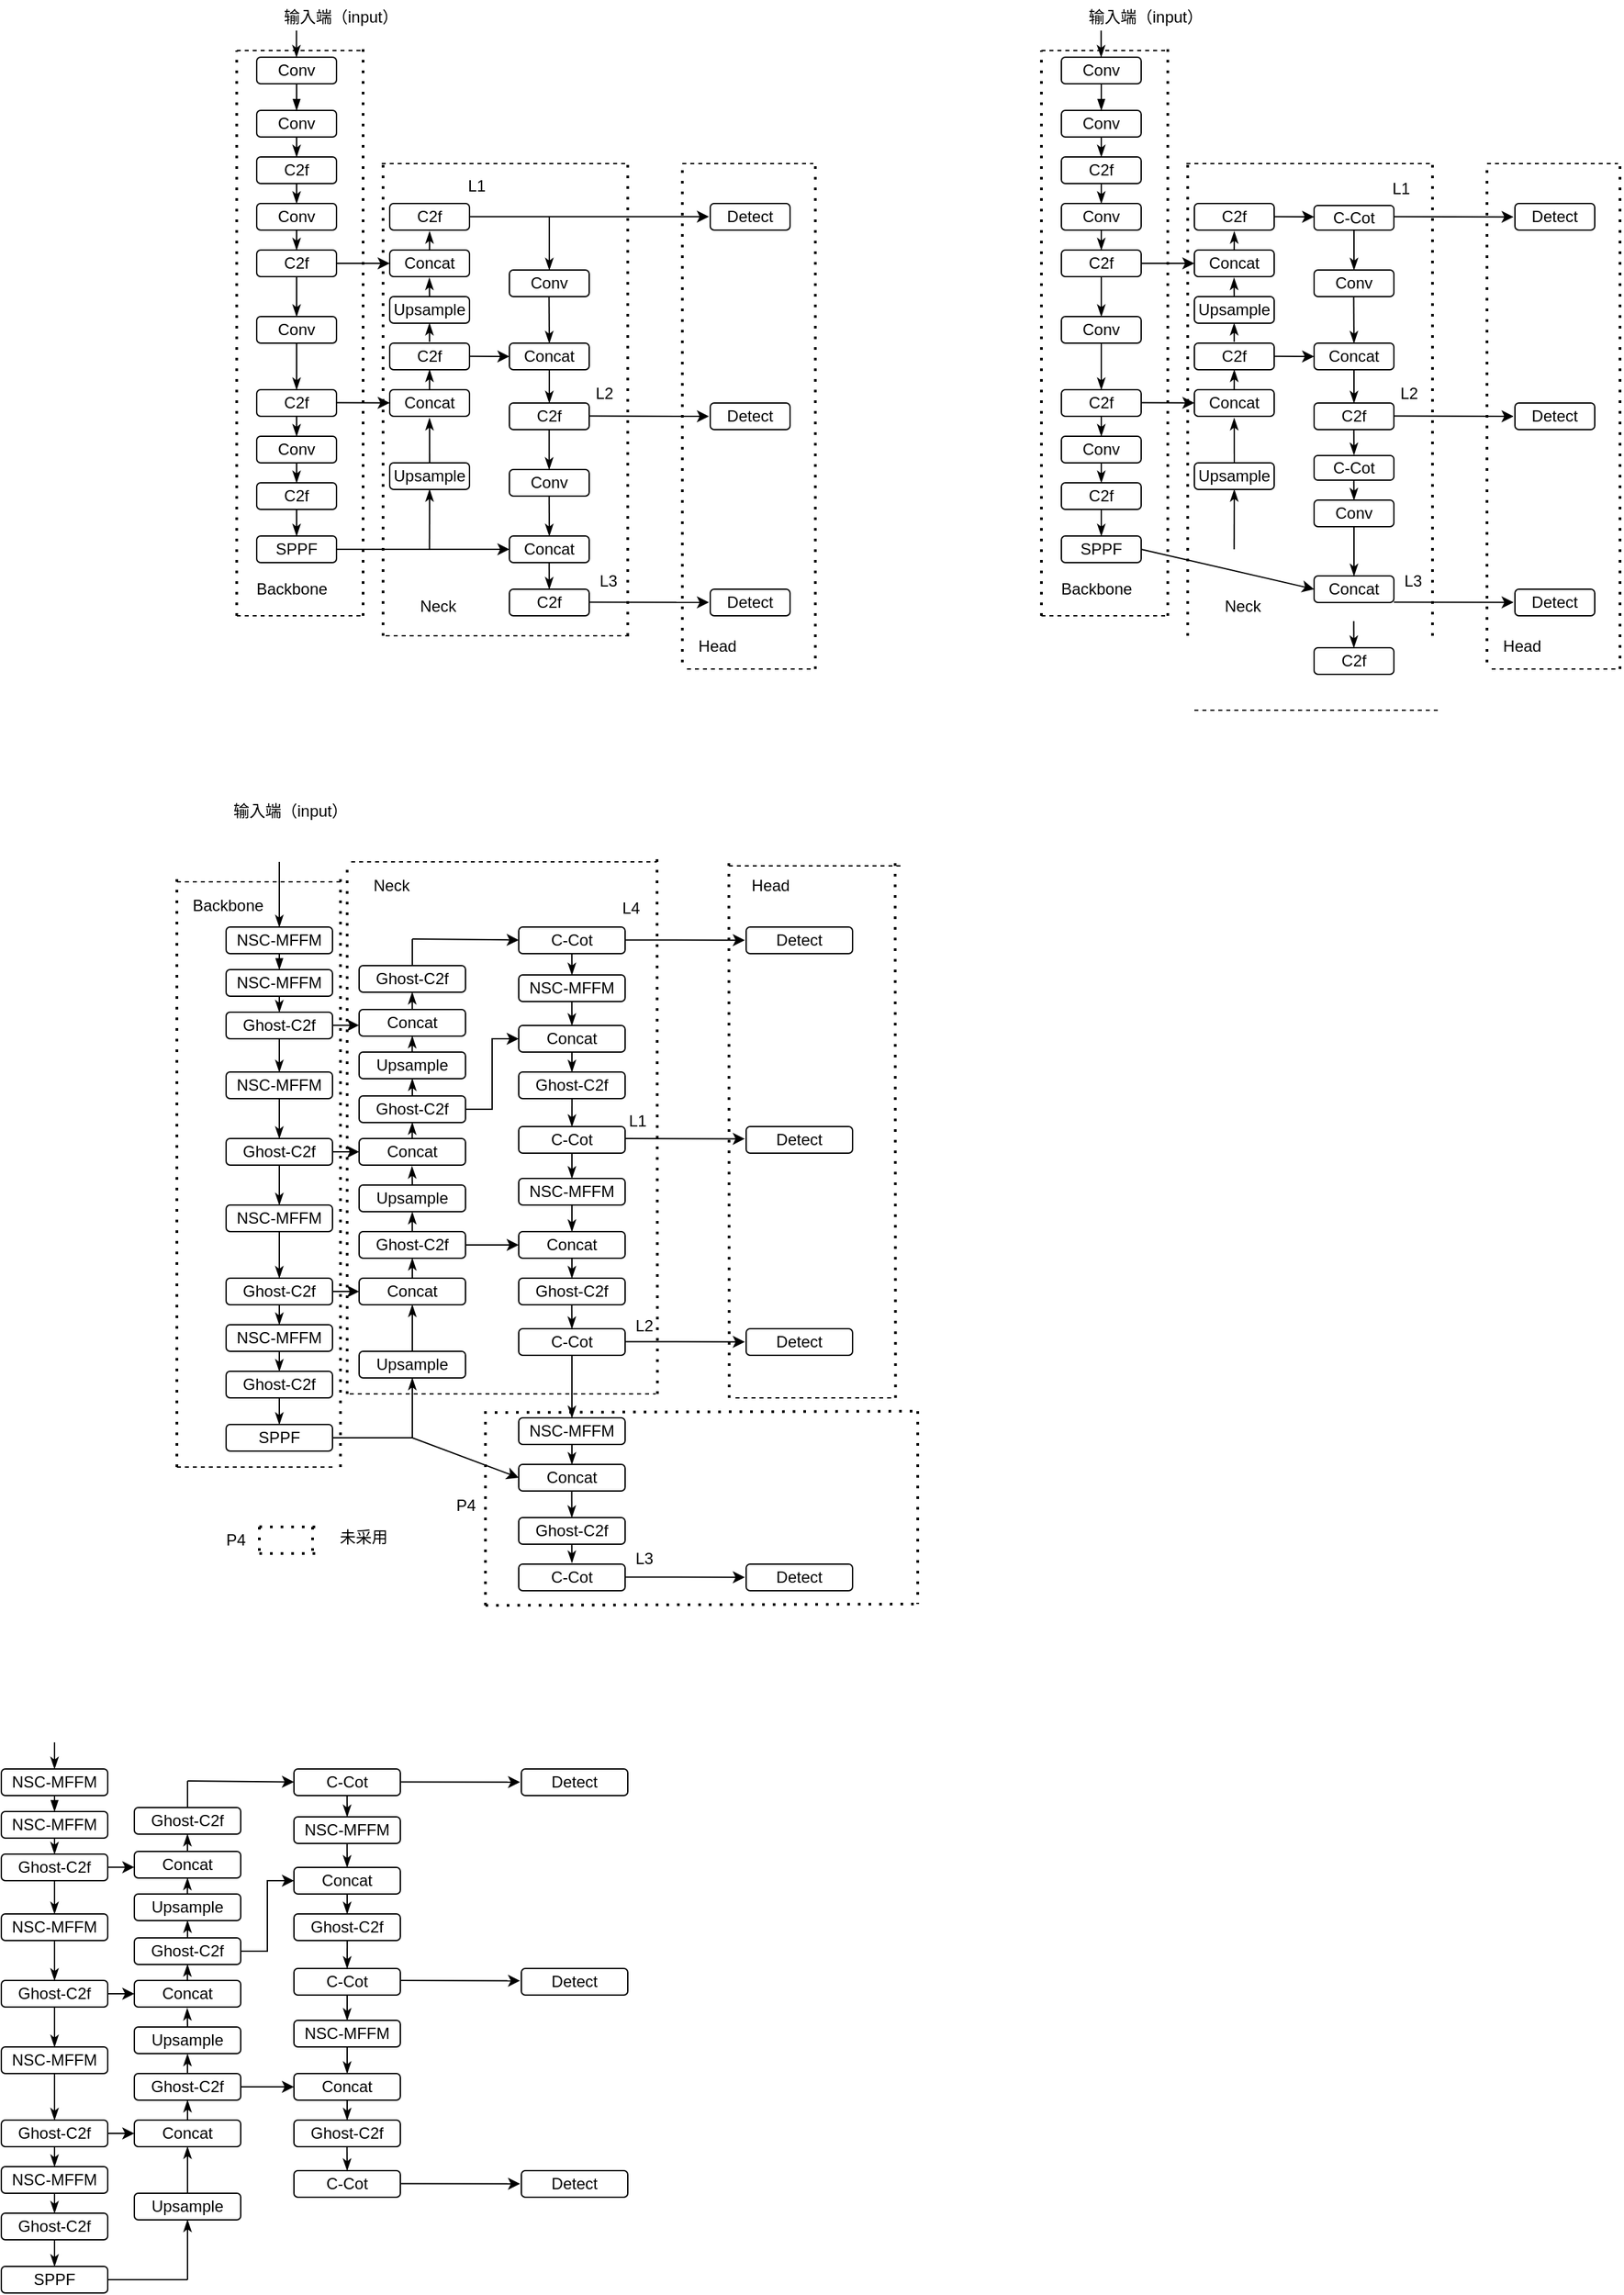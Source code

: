 <mxfile version="22.1.16" type="github">
  <diagram name="Page-1" id="_UVkYGvqQul9QqYh3hI9">
    <mxGraphModel dx="547" dy="92" grid="0" gridSize="5" guides="1" tooltips="1" connect="1" arrows="1" fold="1" page="0" pageScale="1" pageWidth="850" pageHeight="1100" math="0" shadow="0">
      <root>
        <mxCell id="0" />
        <mxCell id="1" parent="0" />
        <mxCell id="8ZXuf9sZHQJM3aCNRwfm-1" value="Conv" style="rounded=1;whiteSpace=wrap;html=1;" parent="1" vertex="1">
          <mxGeometry x="40" y="60" width="60" height="20" as="geometry" />
        </mxCell>
        <mxCell id="8ZXuf9sZHQJM3aCNRwfm-2" value="" style="endArrow=blockThin;html=1;rounded=0;exitX=0.5;exitY=1;exitDx=0;exitDy=0;endFill=1;entryX=0.5;entryY=0;entryDx=0;entryDy=0;jumpSize=4;" parent="1" source="8ZXuf9sZHQJM3aCNRwfm-1" target="8ZXuf9sZHQJM3aCNRwfm-3" edge="1">
          <mxGeometry width="50" height="50" relative="1" as="geometry">
            <mxPoint x="170" y="125" as="sourcePoint" />
            <mxPoint x="60" y="95" as="targetPoint" />
          </mxGeometry>
        </mxCell>
        <mxCell id="8ZXuf9sZHQJM3aCNRwfm-3" value="Conv" style="rounded=1;whiteSpace=wrap;html=1;" parent="1" vertex="1">
          <mxGeometry x="40" y="100" width="60" height="20" as="geometry" />
        </mxCell>
        <mxCell id="8ZXuf9sZHQJM3aCNRwfm-5" value="" style="endArrow=classicThin;html=1;rounded=0;exitX=0.5;exitY=1;exitDx=0;exitDy=0;endFill=1;entryX=0.5;entryY=0;entryDx=0;entryDy=0;" parent="1" source="8ZXuf9sZHQJM3aCNRwfm-3" target="8ZXuf9sZHQJM3aCNRwfm-6" edge="1">
          <mxGeometry width="50" height="50" relative="1" as="geometry">
            <mxPoint x="60" y="120" as="sourcePoint" />
            <mxPoint x="60" y="135" as="targetPoint" />
          </mxGeometry>
        </mxCell>
        <mxCell id="8ZXuf9sZHQJM3aCNRwfm-6" value="C2f" style="rounded=1;whiteSpace=wrap;html=1;" parent="1" vertex="1">
          <mxGeometry x="40" y="135" width="60" height="20" as="geometry" />
        </mxCell>
        <mxCell id="8ZXuf9sZHQJM3aCNRwfm-7" value="" style="endArrow=classicThin;html=1;rounded=0;exitX=0.5;exitY=1;exitDx=0;exitDy=0;endFill=1;entryX=0.5;entryY=0;entryDx=0;entryDy=0;" parent="1" edge="1">
          <mxGeometry width="50" height="50" relative="1" as="geometry">
            <mxPoint x="69.87" y="40" as="sourcePoint" />
            <mxPoint x="69.87" y="60" as="targetPoint" />
          </mxGeometry>
        </mxCell>
        <mxCell id="8ZXuf9sZHQJM3aCNRwfm-8" value="输入端（input）" style="text;html=1;align=center;verticalAlign=middle;resizable=0;points=[];autosize=1;strokeColor=none;fillColor=none;" parent="1" vertex="1">
          <mxGeometry x="51" y="17" width="104" height="26" as="geometry" />
        </mxCell>
        <mxCell id="8ZXuf9sZHQJM3aCNRwfm-11" value="" style="endArrow=classicThin;html=1;rounded=0;exitX=0.5;exitY=1;exitDx=0;exitDy=0;endFill=1;entryX=0.5;entryY=0;entryDx=0;entryDy=0;" parent="1" source="8ZXuf9sZHQJM3aCNRwfm-6" target="8ZXuf9sZHQJM3aCNRwfm-12" edge="1">
          <mxGeometry width="50" height="50" relative="1" as="geometry">
            <mxPoint x="60" y="160" as="sourcePoint" />
            <mxPoint x="60" y="175" as="targetPoint" />
          </mxGeometry>
        </mxCell>
        <mxCell id="8ZXuf9sZHQJM3aCNRwfm-12" value="Conv" style="rounded=1;whiteSpace=wrap;html=1;" parent="1" vertex="1">
          <mxGeometry x="40" y="170" width="60" height="20" as="geometry" />
        </mxCell>
        <mxCell id="8ZXuf9sZHQJM3aCNRwfm-18" value="" style="endArrow=classicThin;html=1;rounded=0;exitX=0.5;exitY=1;exitDx=0;exitDy=0;endFill=1;entryX=0.5;entryY=0;entryDx=0;entryDy=0;" parent="1" source="8ZXuf9sZHQJM3aCNRwfm-12" target="8ZXuf9sZHQJM3aCNRwfm-19" edge="1">
          <mxGeometry width="50" height="50" relative="1" as="geometry">
            <mxPoint x="60" y="200" as="sourcePoint" />
            <mxPoint x="60" y="215" as="targetPoint" />
          </mxGeometry>
        </mxCell>
        <mxCell id="8ZXuf9sZHQJM3aCNRwfm-19" value="C2f" style="rounded=1;whiteSpace=wrap;html=1;" parent="1" vertex="1">
          <mxGeometry x="40" y="205" width="60" height="20" as="geometry" />
        </mxCell>
        <mxCell id="8ZXuf9sZHQJM3aCNRwfm-31" value="" style="endArrow=classicThin;html=1;rounded=0;exitX=0.5;exitY=1;exitDx=0;exitDy=0;endFill=1;entryX=0.5;entryY=0;entryDx=0;entryDy=0;" parent="1" source="8ZXuf9sZHQJM3aCNRwfm-19" target="8ZXuf9sZHQJM3aCNRwfm-32" edge="1">
          <mxGeometry width="50" height="50" relative="1" as="geometry">
            <mxPoint x="60" y="240" as="sourcePoint" />
            <mxPoint x="60" y="255" as="targetPoint" />
          </mxGeometry>
        </mxCell>
        <mxCell id="8ZXuf9sZHQJM3aCNRwfm-32" value="Conv" style="rounded=1;whiteSpace=wrap;html=1;" parent="1" vertex="1">
          <mxGeometry x="40" y="255" width="60" height="20" as="geometry" />
        </mxCell>
        <mxCell id="8ZXuf9sZHQJM3aCNRwfm-33" value="" style="endArrow=classicThin;html=1;rounded=0;exitX=0.5;exitY=1;exitDx=0;exitDy=0;endFill=1;entryX=0.5;entryY=0;entryDx=0;entryDy=0;" parent="1" source="8ZXuf9sZHQJM3aCNRwfm-32" target="8ZXuf9sZHQJM3aCNRwfm-34" edge="1">
          <mxGeometry width="50" height="50" relative="1" as="geometry">
            <mxPoint x="60" y="280" as="sourcePoint" />
            <mxPoint x="60" y="295" as="targetPoint" />
          </mxGeometry>
        </mxCell>
        <mxCell id="8ZXuf9sZHQJM3aCNRwfm-34" value="C2f" style="rounded=1;whiteSpace=wrap;html=1;" parent="1" vertex="1">
          <mxGeometry x="40" y="310" width="60" height="20" as="geometry" />
        </mxCell>
        <mxCell id="8ZXuf9sZHQJM3aCNRwfm-43" value="" style="endArrow=classicThin;html=1;rounded=0;exitX=0.5;exitY=1;exitDx=0;exitDy=0;endFill=1;entryX=0.5;entryY=0;entryDx=0;entryDy=0;" parent="1" source="8ZXuf9sZHQJM3aCNRwfm-34" target="8ZXuf9sZHQJM3aCNRwfm-44" edge="1">
          <mxGeometry width="50" height="50" relative="1" as="geometry">
            <mxPoint x="60" y="320" as="sourcePoint" />
            <mxPoint x="60" y="335" as="targetPoint" />
          </mxGeometry>
        </mxCell>
        <mxCell id="8ZXuf9sZHQJM3aCNRwfm-44" value="Conv" style="rounded=1;whiteSpace=wrap;html=1;" parent="1" vertex="1">
          <mxGeometry x="40" y="345" width="60" height="20" as="geometry" />
        </mxCell>
        <mxCell id="8ZXuf9sZHQJM3aCNRwfm-45" value="" style="endArrow=classicThin;html=1;rounded=0;exitX=0.5;exitY=1;exitDx=0;exitDy=0;endFill=1;entryX=0.5;entryY=0;entryDx=0;entryDy=0;" parent="1" source="8ZXuf9sZHQJM3aCNRwfm-44" target="8ZXuf9sZHQJM3aCNRwfm-46" edge="1">
          <mxGeometry width="50" height="50" relative="1" as="geometry">
            <mxPoint x="60" y="360" as="sourcePoint" />
            <mxPoint x="60" y="375" as="targetPoint" />
          </mxGeometry>
        </mxCell>
        <mxCell id="8ZXuf9sZHQJM3aCNRwfm-46" value="C2f" style="rounded=1;whiteSpace=wrap;html=1;" parent="1" vertex="1">
          <mxGeometry x="40" y="380" width="60" height="20" as="geometry" />
        </mxCell>
        <mxCell id="8ZXuf9sZHQJM3aCNRwfm-47" value="" style="endArrow=classicThin;html=1;rounded=0;exitX=0.5;exitY=1;exitDx=0;exitDy=0;endFill=1;entryX=0.5;entryY=0;entryDx=0;entryDy=0;" parent="1" source="8ZXuf9sZHQJM3aCNRwfm-46" target="8ZXuf9sZHQJM3aCNRwfm-48" edge="1">
          <mxGeometry width="50" height="50" relative="1" as="geometry">
            <mxPoint x="60" y="400" as="sourcePoint" />
            <mxPoint x="60" y="415" as="targetPoint" />
          </mxGeometry>
        </mxCell>
        <mxCell id="8ZXuf9sZHQJM3aCNRwfm-48" value="SPPF" style="rounded=1;whiteSpace=wrap;html=1;" parent="1" vertex="1">
          <mxGeometry x="40" y="420" width="60" height="20" as="geometry" />
        </mxCell>
        <mxCell id="8ZXuf9sZHQJM3aCNRwfm-53" value="Concat" style="rounded=1;whiteSpace=wrap;html=1;" parent="1" vertex="1">
          <mxGeometry x="140" y="310" width="60" height="20" as="geometry" />
        </mxCell>
        <mxCell id="8ZXuf9sZHQJM3aCNRwfm-55" value="" style="endArrow=classicThin;html=1;rounded=0;endFill=1;exitX=0.5;exitY=0;exitDx=0;exitDy=0;entryX=0.499;entryY=1.069;entryDx=0;entryDy=0;entryPerimeter=0;" parent="1" source="8ZXuf9sZHQJM3aCNRwfm-52" target="8ZXuf9sZHQJM3aCNRwfm-53" edge="1">
          <mxGeometry width="50" height="50" relative="1" as="geometry">
            <mxPoint x="160" y="350" as="sourcePoint" />
            <mxPoint x="170" y="340" as="targetPoint" />
          </mxGeometry>
        </mxCell>
        <mxCell id="8ZXuf9sZHQJM3aCNRwfm-58" value="Concat" style="rounded=1;whiteSpace=wrap;html=1;" parent="1" vertex="1">
          <mxGeometry x="140" y="205" width="60" height="20" as="geometry" />
        </mxCell>
        <mxCell id="8ZXuf9sZHQJM3aCNRwfm-59" value="C2f" style="rounded=1;whiteSpace=wrap;html=1;" parent="1" vertex="1">
          <mxGeometry x="140" y="170" width="60" height="20" as="geometry" />
        </mxCell>
        <mxCell id="8ZXuf9sZHQJM3aCNRwfm-62" value="C2f" style="rounded=1;whiteSpace=wrap;html=1;" parent="1" vertex="1">
          <mxGeometry x="140" y="275" width="60" height="20" as="geometry" />
        </mxCell>
        <mxCell id="8ZXuf9sZHQJM3aCNRwfm-52" value="Upsample" style="rounded=1;whiteSpace=wrap;html=1;" parent="1" vertex="1">
          <mxGeometry x="140" y="365" width="60" height="20" as="geometry" />
        </mxCell>
        <mxCell id="8ZXuf9sZHQJM3aCNRwfm-68" value="" style="endArrow=classic;html=1;rounded=0;" parent="1" edge="1">
          <mxGeometry width="50" height="50" relative="1" as="geometry">
            <mxPoint x="200" y="179.91" as="sourcePoint" />
            <mxPoint x="380" y="179.91" as="targetPoint" />
          </mxGeometry>
        </mxCell>
        <mxCell id="8ZXuf9sZHQJM3aCNRwfm-70" value="" style="endArrow=classicThin;html=1;rounded=0;endFill=1;" parent="1" edge="1">
          <mxGeometry width="50" height="50" relative="1" as="geometry">
            <mxPoint x="260" y="180" as="sourcePoint" />
            <mxPoint x="260" y="220" as="targetPoint" />
          </mxGeometry>
        </mxCell>
        <mxCell id="8ZXuf9sZHQJM3aCNRwfm-71" value="Conv" style="rounded=1;whiteSpace=wrap;html=1;" parent="1" vertex="1">
          <mxGeometry x="230" y="220" width="60" height="20" as="geometry" />
        </mxCell>
        <mxCell id="8ZXuf9sZHQJM3aCNRwfm-73" value="Concat" style="rounded=1;whiteSpace=wrap;html=1;" parent="1" vertex="1">
          <mxGeometry x="230" y="275" width="60" height="20" as="geometry" />
        </mxCell>
        <mxCell id="8ZXuf9sZHQJM3aCNRwfm-74" value="C2f" style="rounded=1;whiteSpace=wrap;html=1;" parent="1" vertex="1">
          <mxGeometry x="230" y="320" width="60" height="20" as="geometry" />
        </mxCell>
        <mxCell id="8ZXuf9sZHQJM3aCNRwfm-75" value="Conv" style="rounded=1;whiteSpace=wrap;html=1;" parent="1" vertex="1">
          <mxGeometry x="230" y="370" width="60" height="20" as="geometry" />
        </mxCell>
        <mxCell id="8ZXuf9sZHQJM3aCNRwfm-76" value="Concat" style="rounded=1;whiteSpace=wrap;html=1;" parent="1" vertex="1">
          <mxGeometry x="230" y="420" width="60" height="20" as="geometry" />
        </mxCell>
        <mxCell id="8ZXuf9sZHQJM3aCNRwfm-77" value="C2f" style="rounded=1;whiteSpace=wrap;html=1;" parent="1" vertex="1">
          <mxGeometry x="230" y="460" width="60" height="20" as="geometry" />
        </mxCell>
        <mxCell id="8ZXuf9sZHQJM3aCNRwfm-78" value="" style="endArrow=classicThin;html=1;rounded=0;endFill=1;exitX=0.5;exitY=0;exitDx=0;exitDy=0;entryX=0.5;entryY=0;entryDx=0;entryDy=0;" parent="1" target="8ZXuf9sZHQJM3aCNRwfm-73" edge="1">
          <mxGeometry width="50" height="50" relative="1" as="geometry">
            <mxPoint x="259.78" y="240" as="sourcePoint" />
            <mxPoint x="260" y="255" as="targetPoint" />
          </mxGeometry>
        </mxCell>
        <mxCell id="8ZXuf9sZHQJM3aCNRwfm-80" value="" style="endArrow=classicThin;html=1;rounded=0;endFill=1;entryX=0.5;entryY=0;entryDx=0;entryDy=0;" parent="1" target="8ZXuf9sZHQJM3aCNRwfm-74" edge="1">
          <mxGeometry width="50" height="50" relative="1" as="geometry">
            <mxPoint x="260" y="295" as="sourcePoint" />
            <mxPoint x="259.82" y="310" as="targetPoint" />
          </mxGeometry>
        </mxCell>
        <mxCell id="8ZXuf9sZHQJM3aCNRwfm-81" value="" style="endArrow=classicThin;html=1;rounded=0;endFill=1;exitX=0.5;exitY=0;exitDx=0;exitDy=0;" parent="1" edge="1">
          <mxGeometry width="50" height="50" relative="1" as="geometry">
            <mxPoint x="259.87" y="340" as="sourcePoint" />
            <mxPoint x="259.87" y="370" as="targetPoint" />
          </mxGeometry>
        </mxCell>
        <mxCell id="8ZXuf9sZHQJM3aCNRwfm-82" value="" style="endArrow=classicThin;html=1;rounded=0;endFill=1;exitX=0.5;exitY=0;exitDx=0;exitDy=0;entryX=0.5;entryY=0;entryDx=0;entryDy=0;" parent="1" target="8ZXuf9sZHQJM3aCNRwfm-76" edge="1">
          <mxGeometry width="50" height="50" relative="1" as="geometry">
            <mxPoint x="259.87" y="390" as="sourcePoint" />
            <mxPoint x="260" y="415" as="targetPoint" />
          </mxGeometry>
        </mxCell>
        <mxCell id="8ZXuf9sZHQJM3aCNRwfm-83" value="" style="endArrow=classicThin;html=1;rounded=0;endFill=1;exitX=0.5;exitY=0;exitDx=0;exitDy=0;" parent="1" edge="1">
          <mxGeometry width="50" height="50" relative="1" as="geometry">
            <mxPoint x="259.87" y="440" as="sourcePoint" />
            <mxPoint x="259.96" y="460" as="targetPoint" />
          </mxGeometry>
        </mxCell>
        <mxCell id="8ZXuf9sZHQJM3aCNRwfm-85" value="" style="endArrow=classic;html=1;rounded=0;" parent="1" edge="1">
          <mxGeometry width="50" height="50" relative="1" as="geometry">
            <mxPoint x="290" y="329.78" as="sourcePoint" />
            <mxPoint x="380" y="330" as="targetPoint" />
          </mxGeometry>
        </mxCell>
        <mxCell id="8ZXuf9sZHQJM3aCNRwfm-86" value="" style="endArrow=classic;html=1;rounded=0;" parent="1" edge="1">
          <mxGeometry width="50" height="50" relative="1" as="geometry">
            <mxPoint x="290" y="469.71" as="sourcePoint" />
            <mxPoint x="380" y="469.93" as="targetPoint" />
          </mxGeometry>
        </mxCell>
        <mxCell id="8ZXuf9sZHQJM3aCNRwfm-87" value="" style="endArrow=classic;html=1;rounded=0;exitX=1;exitY=0.5;exitDx=0;exitDy=0;entryX=0;entryY=0.5;entryDx=0;entryDy=0;" parent="1" source="8ZXuf9sZHQJM3aCNRwfm-48" target="8ZXuf9sZHQJM3aCNRwfm-76" edge="1">
          <mxGeometry width="50" height="50" relative="1" as="geometry">
            <mxPoint x="150" y="460" as="sourcePoint" />
            <mxPoint x="200" y="410" as="targetPoint" />
          </mxGeometry>
        </mxCell>
        <mxCell id="8ZXuf9sZHQJM3aCNRwfm-88" value="" style="endArrow=classicThin;html=1;rounded=0;endFill=1;entryX=0.5;entryY=1;entryDx=0;entryDy=0;exitX=0.5;exitY=0;exitDx=0;exitDy=0;" parent="1" target="8ZXuf9sZHQJM3aCNRwfm-52" edge="1">
          <mxGeometry width="50" height="50" relative="1" as="geometry">
            <mxPoint x="169.87" y="430" as="sourcePoint" />
            <mxPoint x="169.87" y="390" as="targetPoint" />
          </mxGeometry>
        </mxCell>
        <mxCell id="8ZXuf9sZHQJM3aCNRwfm-89" value="" style="endArrow=classic;html=1;rounded=0;" parent="1" edge="1">
          <mxGeometry width="50" height="50" relative="1" as="geometry">
            <mxPoint x="100" y="319.69" as="sourcePoint" />
            <mxPoint x="140" y="319.88" as="targetPoint" />
          </mxGeometry>
        </mxCell>
        <mxCell id="8ZXuf9sZHQJM3aCNRwfm-92" value="Upsample" style="rounded=1;whiteSpace=wrap;html=1;" parent="1" vertex="1">
          <mxGeometry x="140" y="240" width="60" height="20" as="geometry" />
        </mxCell>
        <mxCell id="8ZXuf9sZHQJM3aCNRwfm-96" value="" style="endArrow=classicThin;html=1;rounded=0;endFill=1;entryX=0.5;entryY=1;entryDx=0;entryDy=0;" parent="1" target="8ZXuf9sZHQJM3aCNRwfm-62" edge="1">
          <mxGeometry width="50" height="50" relative="1" as="geometry">
            <mxPoint x="169.91" y="310" as="sourcePoint" />
            <mxPoint x="169.91" y="291" as="targetPoint" />
          </mxGeometry>
        </mxCell>
        <mxCell id="8ZXuf9sZHQJM3aCNRwfm-97" value="" style="endArrow=classicThin;html=1;rounded=0;endFill=1;entryX=0.499;entryY=1.069;entryDx=0;entryDy=0;entryPerimeter=0;" parent="1" edge="1">
          <mxGeometry width="50" height="50" relative="1" as="geometry">
            <mxPoint x="169.91" y="274" as="sourcePoint" />
            <mxPoint x="169.91" y="260" as="targetPoint" />
          </mxGeometry>
        </mxCell>
        <mxCell id="8ZXuf9sZHQJM3aCNRwfm-98" value="" style="endArrow=classicThin;html=1;rounded=0;endFill=1;exitX=0.5;exitY=0;exitDx=0;exitDy=0;entryX=0.497;entryY=1.046;entryDx=0;entryDy=0;entryPerimeter=0;" parent="1" target="8ZXuf9sZHQJM3aCNRwfm-58" edge="1">
          <mxGeometry width="50" height="50" relative="1" as="geometry">
            <mxPoint x="169.91" y="240" as="sourcePoint" />
            <mxPoint x="169.91" y="228" as="targetPoint" />
          </mxGeometry>
        </mxCell>
        <mxCell id="8ZXuf9sZHQJM3aCNRwfm-99" value="" style="endArrow=classic;html=1;rounded=0;entryX=0;entryY=0.5;entryDx=0;entryDy=0;exitX=1;exitY=0.5;exitDx=0;exitDy=0;" parent="1" source="8ZXuf9sZHQJM3aCNRwfm-19" target="8ZXuf9sZHQJM3aCNRwfm-58" edge="1">
          <mxGeometry width="50" height="50" relative="1" as="geometry">
            <mxPoint x="100" y="219.69" as="sourcePoint" />
            <mxPoint x="140" y="219.88" as="targetPoint" />
          </mxGeometry>
        </mxCell>
        <mxCell id="8ZXuf9sZHQJM3aCNRwfm-100" value="" style="endArrow=classicThin;html=1;rounded=0;endFill=1;exitX=0.5;exitY=0;exitDx=0;exitDy=0;entryX=0.497;entryY=1.046;entryDx=0;entryDy=0;entryPerimeter=0;" parent="1" edge="1">
          <mxGeometry width="50" height="50" relative="1" as="geometry">
            <mxPoint x="169.91" y="205" as="sourcePoint" />
            <mxPoint x="170" y="191" as="targetPoint" />
          </mxGeometry>
        </mxCell>
        <mxCell id="8ZXuf9sZHQJM3aCNRwfm-101" value="" style="endArrow=classic;html=1;rounded=0;entryX=0;entryY=0.5;entryDx=0;entryDy=0;" parent="1" target="8ZXuf9sZHQJM3aCNRwfm-73" edge="1">
          <mxGeometry width="50" height="50" relative="1" as="geometry">
            <mxPoint x="200" y="284.85" as="sourcePoint" />
            <mxPoint x="275" y="284.85" as="targetPoint" />
          </mxGeometry>
        </mxCell>
        <mxCell id="Rub5kGw6FLc-8tNoT00z-1" value="NSC-MFFM" style="rounded=1;whiteSpace=wrap;html=1;" parent="1" vertex="1">
          <mxGeometry x="17" y="714" width="80" height="20" as="geometry" />
        </mxCell>
        <mxCell id="Rub5kGw6FLc-8tNoT00z-2" value="" style="endArrow=blockThin;html=1;rounded=0;exitX=0.5;exitY=1;exitDx=0;exitDy=0;endFill=1;entryX=0.5;entryY=0;entryDx=0;entryDy=0;jumpSize=4;" parent="1" source="Rub5kGw6FLc-8tNoT00z-1" target="Rub5kGw6FLc-8tNoT00z-3" edge="1">
          <mxGeometry width="50" height="50" relative="1" as="geometry">
            <mxPoint x="152" y="793" as="sourcePoint" />
            <mxPoint x="42" y="763" as="targetPoint" />
          </mxGeometry>
        </mxCell>
        <mxCell id="Rub5kGw6FLc-8tNoT00z-3" value="NSC-MFFM" style="rounded=1;whiteSpace=wrap;html=1;" parent="1" vertex="1">
          <mxGeometry x="17" y="746" width="80" height="20" as="geometry" />
        </mxCell>
        <mxCell id="Rub5kGw6FLc-8tNoT00z-4" value="" style="endArrow=classicThin;html=1;rounded=0;exitX=0.5;exitY=1;exitDx=0;exitDy=0;endFill=1;entryX=0.5;entryY=0;entryDx=0;entryDy=0;" parent="1" source="Rub5kGw6FLc-8tNoT00z-3" target="Rub5kGw6FLc-8tNoT00z-5" edge="1">
          <mxGeometry width="50" height="50" relative="1" as="geometry">
            <mxPoint x="42" y="788" as="sourcePoint" />
            <mxPoint x="42" y="803" as="targetPoint" />
          </mxGeometry>
        </mxCell>
        <mxCell id="Rub5kGw6FLc-8tNoT00z-5" value="Ghost-C2f" style="rounded=1;whiteSpace=wrap;html=1;" parent="1" vertex="1">
          <mxGeometry x="17" y="778" width="80" height="20" as="geometry" />
        </mxCell>
        <mxCell id="Rub5kGw6FLc-8tNoT00z-6" value="" style="endArrow=classicThin;html=1;rounded=0;endFill=1;entryX=0.5;entryY=0;entryDx=0;entryDy=0;" parent="1" edge="1">
          <mxGeometry width="50" height="50" relative="1" as="geometry">
            <mxPoint x="57" y="665" as="sourcePoint" />
            <mxPoint x="57.0" y="714" as="targetPoint" />
          </mxGeometry>
        </mxCell>
        <mxCell id="Rub5kGw6FLc-8tNoT00z-7" value="输入端（input）" style="text;html=1;align=center;verticalAlign=middle;resizable=0;points=[];autosize=1;strokeColor=none;fillColor=none;" parent="1" vertex="1">
          <mxGeometry x="13" y="614" width="104" height="26" as="geometry" />
        </mxCell>
        <mxCell id="Rub5kGw6FLc-8tNoT00z-8" value="" style="endArrow=classicThin;html=1;rounded=0;exitX=0.5;exitY=1;exitDx=0;exitDy=0;endFill=1;entryX=0.5;entryY=0;entryDx=0;entryDy=0;" parent="1" source="Rub5kGw6FLc-8tNoT00z-5" target="Rub5kGw6FLc-8tNoT00z-9" edge="1">
          <mxGeometry width="50" height="50" relative="1" as="geometry">
            <mxPoint x="42" y="828" as="sourcePoint" />
            <mxPoint x="42" y="843" as="targetPoint" />
          </mxGeometry>
        </mxCell>
        <mxCell id="Rub5kGw6FLc-8tNoT00z-9" value="NSC-MFFM" style="rounded=1;whiteSpace=wrap;html=1;" parent="1" vertex="1">
          <mxGeometry x="17" y="823" width="80" height="20" as="geometry" />
        </mxCell>
        <mxCell id="Rub5kGw6FLc-8tNoT00z-10" value="" style="endArrow=classicThin;html=1;rounded=0;exitX=0.5;exitY=1;exitDx=0;exitDy=0;endFill=1;entryX=0.5;entryY=0;entryDx=0;entryDy=0;" parent="1" source="Rub5kGw6FLc-8tNoT00z-9" target="Rub5kGw6FLc-8tNoT00z-11" edge="1">
          <mxGeometry width="50" height="50" relative="1" as="geometry">
            <mxPoint x="42" y="868" as="sourcePoint" />
            <mxPoint x="42" y="883" as="targetPoint" />
          </mxGeometry>
        </mxCell>
        <mxCell id="Rub5kGw6FLc-8tNoT00z-11" value="Ghost-C2f" style="rounded=1;whiteSpace=wrap;html=1;" parent="1" vertex="1">
          <mxGeometry x="17" y="873" width="80" height="20" as="geometry" />
        </mxCell>
        <mxCell id="Rub5kGw6FLc-8tNoT00z-12" value="" style="endArrow=classicThin;html=1;rounded=0;exitX=0.5;exitY=1;exitDx=0;exitDy=0;endFill=1;entryX=0.5;entryY=0;entryDx=0;entryDy=0;" parent="1" source="Rub5kGw6FLc-8tNoT00z-11" target="Rub5kGw6FLc-8tNoT00z-13" edge="1">
          <mxGeometry width="50" height="50" relative="1" as="geometry">
            <mxPoint x="42" y="908" as="sourcePoint" />
            <mxPoint x="42" y="923" as="targetPoint" />
          </mxGeometry>
        </mxCell>
        <mxCell id="Rub5kGw6FLc-8tNoT00z-13" value="NSC-MFFM" style="rounded=1;whiteSpace=wrap;html=1;" parent="1" vertex="1">
          <mxGeometry x="17" y="923" width="80" height="20" as="geometry" />
        </mxCell>
        <mxCell id="Rub5kGw6FLc-8tNoT00z-14" value="" style="endArrow=classicThin;html=1;rounded=0;exitX=0.5;exitY=1;exitDx=0;exitDy=0;endFill=1;entryX=0.5;entryY=0;entryDx=0;entryDy=0;" parent="1" source="Rub5kGw6FLc-8tNoT00z-13" target="Rub5kGw6FLc-8tNoT00z-15" edge="1">
          <mxGeometry width="50" height="50" relative="1" as="geometry">
            <mxPoint x="42" y="948" as="sourcePoint" />
            <mxPoint x="42" y="963" as="targetPoint" />
          </mxGeometry>
        </mxCell>
        <mxCell id="Rub5kGw6FLc-8tNoT00z-15" value="Ghost-C2f" style="rounded=1;whiteSpace=wrap;html=1;" parent="1" vertex="1">
          <mxGeometry x="17" y="978" width="80" height="20" as="geometry" />
        </mxCell>
        <mxCell id="Rub5kGw6FLc-8tNoT00z-16" value="" style="endArrow=classicThin;html=1;rounded=0;exitX=0.5;exitY=1;exitDx=0;exitDy=0;endFill=1;entryX=0.5;entryY=0;entryDx=0;entryDy=0;" parent="1" source="Rub5kGw6FLc-8tNoT00z-15" target="Rub5kGw6FLc-8tNoT00z-17" edge="1">
          <mxGeometry width="50" height="50" relative="1" as="geometry">
            <mxPoint x="42" y="988" as="sourcePoint" />
            <mxPoint x="42" y="1003" as="targetPoint" />
          </mxGeometry>
        </mxCell>
        <mxCell id="Rub5kGw6FLc-8tNoT00z-17" value="NSC-MFFM" style="rounded=1;whiteSpace=wrap;html=1;" parent="1" vertex="1">
          <mxGeometry x="17" y="1013" width="80" height="20" as="geometry" />
        </mxCell>
        <mxCell id="Rub5kGw6FLc-8tNoT00z-18" value="" style="endArrow=classicThin;html=1;rounded=0;exitX=0.5;exitY=1;exitDx=0;exitDy=0;endFill=1;entryX=0.5;entryY=0;entryDx=0;entryDy=0;" parent="1" source="Rub5kGw6FLc-8tNoT00z-17" target="Rub5kGw6FLc-8tNoT00z-19" edge="1">
          <mxGeometry width="50" height="50" relative="1" as="geometry">
            <mxPoint x="42" y="1028" as="sourcePoint" />
            <mxPoint x="42" y="1043" as="targetPoint" />
          </mxGeometry>
        </mxCell>
        <mxCell id="Rub5kGw6FLc-8tNoT00z-19" value="Ghost-C2f" style="rounded=1;whiteSpace=wrap;html=1;" parent="1" vertex="1">
          <mxGeometry x="17" y="1048" width="80" height="20" as="geometry" />
        </mxCell>
        <mxCell id="Rub5kGw6FLc-8tNoT00z-20" value="" style="endArrow=classicThin;html=1;rounded=0;exitX=0.5;exitY=1;exitDx=0;exitDy=0;endFill=1;entryX=0.5;entryY=0;entryDx=0;entryDy=0;" parent="1" source="Rub5kGw6FLc-8tNoT00z-19" target="Rub5kGw6FLc-8tNoT00z-21" edge="1">
          <mxGeometry width="50" height="50" relative="1" as="geometry">
            <mxPoint x="42" y="1068" as="sourcePoint" />
            <mxPoint x="42" y="1083" as="targetPoint" />
          </mxGeometry>
        </mxCell>
        <mxCell id="Rub5kGw6FLc-8tNoT00z-21" value="SPPF" style="rounded=1;whiteSpace=wrap;html=1;" parent="1" vertex="1">
          <mxGeometry x="17" y="1088" width="80" height="20" as="geometry" />
        </mxCell>
        <mxCell id="Rub5kGw6FLc-8tNoT00z-22" value="Concat" style="rounded=1;whiteSpace=wrap;html=1;" parent="1" vertex="1">
          <mxGeometry x="117" y="978" width="80" height="20" as="geometry" />
        </mxCell>
        <mxCell id="Rub5kGw6FLc-8tNoT00z-23" value="" style="endArrow=classicThin;html=1;rounded=0;endFill=1;exitX=0.5;exitY=0;exitDx=0;exitDy=0;entryX=0.5;entryY=1;entryDx=0;entryDy=0;" parent="1" source="Rub5kGw6FLc-8tNoT00z-27" target="Rub5kGw6FLc-8tNoT00z-22" edge="1">
          <mxGeometry width="50" height="50" relative="1" as="geometry">
            <mxPoint x="142" y="1018" as="sourcePoint" />
            <mxPoint x="152" y="1008" as="targetPoint" />
          </mxGeometry>
        </mxCell>
        <mxCell id="Rub5kGw6FLc-8tNoT00z-24" value="Concat" style="rounded=1;whiteSpace=wrap;html=1;" parent="1" vertex="1">
          <mxGeometry x="117" y="873" width="80" height="20" as="geometry" />
        </mxCell>
        <mxCell id="Rub5kGw6FLc-8tNoT00z-80" style="edgeStyle=orthogonalEdgeStyle;rounded=0;orthogonalLoop=1;jettySize=auto;html=1;exitX=1;exitY=0.5;exitDx=0;exitDy=0;entryX=0;entryY=0.5;entryDx=0;entryDy=0;" parent="1" source="Rub5kGw6FLc-8tNoT00z-25" target="Rub5kGw6FLc-8tNoT00z-65" edge="1">
          <mxGeometry relative="1" as="geometry" />
        </mxCell>
        <mxCell id="Rub5kGw6FLc-8tNoT00z-25" value="Ghost-C2f" style="rounded=1;whiteSpace=wrap;html=1;" parent="1" vertex="1">
          <mxGeometry x="117" y="841" width="80" height="20" as="geometry" />
        </mxCell>
        <mxCell id="Rub5kGw6FLc-8tNoT00z-81" style="edgeStyle=orthogonalEdgeStyle;rounded=0;orthogonalLoop=1;jettySize=auto;html=1;entryX=0;entryY=0.5;entryDx=0;entryDy=0;" parent="1" source="Rub5kGw6FLc-8tNoT00z-26" target="Rub5kGw6FLc-8tNoT00z-31" edge="1">
          <mxGeometry relative="1" as="geometry" />
        </mxCell>
        <mxCell id="Rub5kGw6FLc-8tNoT00z-26" value="Ghost-C2f" style="rounded=1;whiteSpace=wrap;html=1;" parent="1" vertex="1">
          <mxGeometry x="117" y="943" width="80" height="20" as="geometry" />
        </mxCell>
        <mxCell id="Rub5kGw6FLc-8tNoT00z-27" value="Upsample" style="rounded=1;whiteSpace=wrap;html=1;" parent="1" vertex="1">
          <mxGeometry x="117" y="1033" width="80" height="20" as="geometry" />
        </mxCell>
        <mxCell id="Rub5kGw6FLc-8tNoT00z-29" value="" style="endArrow=classicThin;html=1;rounded=0;endFill=1;entryX=0.5;entryY=0;entryDx=0;entryDy=0;exitX=0.5;exitY=1;exitDx=0;exitDy=0;" parent="1" source="Rub5kGw6FLc-8tNoT00z-54" target="Rub5kGw6FLc-8tNoT00z-30" edge="1">
          <mxGeometry width="50" height="50" relative="1" as="geometry">
            <mxPoint x="276.83" y="848" as="sourcePoint" />
            <mxPoint x="277" y="892" as="targetPoint" />
          </mxGeometry>
        </mxCell>
        <mxCell id="Rub5kGw6FLc-8tNoT00z-30" value="NSC-MFFM" style="rounded=1;whiteSpace=wrap;html=1;" parent="1" vertex="1">
          <mxGeometry x="237" y="903" width="80" height="20" as="geometry" />
        </mxCell>
        <mxCell id="Rub5kGw6FLc-8tNoT00z-31" value="Concat" style="rounded=1;whiteSpace=wrap;html=1;" parent="1" vertex="1">
          <mxGeometry x="237" y="943" width="80" height="20" as="geometry" />
        </mxCell>
        <mxCell id="Rub5kGw6FLc-8tNoT00z-32" value="Ghost-C2f" style="rounded=1;whiteSpace=wrap;html=1;" parent="1" vertex="1">
          <mxGeometry x="237" y="978" width="80" height="20" as="geometry" />
        </mxCell>
        <mxCell id="Rub5kGw6FLc-8tNoT00z-33" value="NSC-MFFM" style="rounded=1;whiteSpace=wrap;html=1;" parent="1" vertex="1">
          <mxGeometry x="237" y="1083" width="80" height="20" as="geometry" />
        </mxCell>
        <mxCell id="Rub5kGw6FLc-8tNoT00z-34" value="Concat" style="rounded=1;whiteSpace=wrap;html=1;" parent="1" vertex="1">
          <mxGeometry x="237" y="1118" width="80" height="20" as="geometry" />
        </mxCell>
        <mxCell id="Rub5kGw6FLc-8tNoT00z-35" value="Ghost-C2f" style="rounded=1;whiteSpace=wrap;html=1;" parent="1" vertex="1">
          <mxGeometry x="237" y="1158" width="80" height="20" as="geometry" />
        </mxCell>
        <mxCell id="Rub5kGw6FLc-8tNoT00z-36" value="" style="endArrow=classicThin;html=1;rounded=0;endFill=1;exitX=0.5;exitY=1;exitDx=0;exitDy=0;entryX=0.5;entryY=0;entryDx=0;entryDy=0;" parent="1" source="Rub5kGw6FLc-8tNoT00z-30" target="Rub5kGw6FLc-8tNoT00z-31" edge="1">
          <mxGeometry width="50" height="50" relative="1" as="geometry">
            <mxPoint x="241.78" y="908" as="sourcePoint" />
            <mxPoint x="242" y="923" as="targetPoint" />
          </mxGeometry>
        </mxCell>
        <mxCell id="Rub5kGw6FLc-8tNoT00z-37" value="" style="endArrow=classicThin;html=1;rounded=0;endFill=1;entryX=0.5;entryY=0;entryDx=0;entryDy=0;exitX=0.5;exitY=1;exitDx=0;exitDy=0;" parent="1" source="Rub5kGw6FLc-8tNoT00z-31" target="Rub5kGw6FLc-8tNoT00z-32" edge="1">
          <mxGeometry width="50" height="50" relative="1" as="geometry">
            <mxPoint x="242" y="963" as="sourcePoint" />
            <mxPoint x="241.82" y="978" as="targetPoint" />
          </mxGeometry>
        </mxCell>
        <mxCell id="Rub5kGw6FLc-8tNoT00z-39" value="" style="endArrow=classicThin;html=1;rounded=0;endFill=1;exitX=0.5;exitY=1;exitDx=0;exitDy=0;entryX=0.5;entryY=0;entryDx=0;entryDy=0;" parent="1" source="Rub5kGw6FLc-8tNoT00z-33" target="Rub5kGw6FLc-8tNoT00z-34" edge="1">
          <mxGeometry width="50" height="50" relative="1" as="geometry">
            <mxPoint x="241.87" y="1088" as="sourcePoint" />
            <mxPoint x="242" y="1113" as="targetPoint" />
          </mxGeometry>
        </mxCell>
        <mxCell id="Rub5kGw6FLc-8tNoT00z-40" value="" style="endArrow=classicThin;html=1;rounded=0;endFill=1;exitX=0.5;exitY=0;exitDx=0;exitDy=0;" parent="1" edge="1">
          <mxGeometry width="50" height="50" relative="1" as="geometry">
            <mxPoint x="276.83" y="1138" as="sourcePoint" />
            <mxPoint x="276.92" y="1158" as="targetPoint" />
          </mxGeometry>
        </mxCell>
        <mxCell id="Rub5kGw6FLc-8tNoT00z-43" value="" style="endArrow=classic;html=1;rounded=0;exitX=1;exitY=0.5;exitDx=0;exitDy=0;entryX=0;entryY=0.5;entryDx=0;entryDy=0;" parent="1" source="Rub5kGw6FLc-8tNoT00z-21" target="Rub5kGw6FLc-8tNoT00z-34" edge="1">
          <mxGeometry width="50" height="50" relative="1" as="geometry">
            <mxPoint x="132" y="1128" as="sourcePoint" />
            <mxPoint x="182" y="1078" as="targetPoint" />
            <Array as="points">
              <mxPoint x="157" y="1098" />
            </Array>
          </mxGeometry>
        </mxCell>
        <mxCell id="Rub5kGw6FLc-8tNoT00z-44" value="" style="endArrow=classicThin;html=1;rounded=0;endFill=1;entryX=0.5;entryY=1;entryDx=0;entryDy=0;" parent="1" target="Rub5kGw6FLc-8tNoT00z-27" edge="1">
          <mxGeometry width="50" height="50" relative="1" as="geometry">
            <mxPoint x="157" y="1098" as="sourcePoint" />
            <mxPoint x="151.87" y="1058" as="targetPoint" />
          </mxGeometry>
        </mxCell>
        <mxCell id="Rub5kGw6FLc-8tNoT00z-45" value="" style="endArrow=classic;html=1;rounded=0;" parent="1" edge="1">
          <mxGeometry width="50" height="50" relative="1" as="geometry">
            <mxPoint x="97" y="988" as="sourcePoint" />
            <mxPoint x="117" y="988" as="targetPoint" />
          </mxGeometry>
        </mxCell>
        <mxCell id="Rub5kGw6FLc-8tNoT00z-46" value="Upsample" style="rounded=1;whiteSpace=wrap;html=1;" parent="1" vertex="1">
          <mxGeometry x="117" y="908" width="80" height="20" as="geometry" />
        </mxCell>
        <mxCell id="Rub5kGw6FLc-8tNoT00z-47" value="" style="endArrow=classicThin;html=1;rounded=0;endFill=1;entryX=0.5;entryY=1;entryDx=0;entryDy=0;exitX=0.5;exitY=0;exitDx=0;exitDy=0;" parent="1" source="Rub5kGw6FLc-8tNoT00z-22" target="Rub5kGw6FLc-8tNoT00z-26" edge="1">
          <mxGeometry width="50" height="50" relative="1" as="geometry">
            <mxPoint x="151.91" y="978" as="sourcePoint" />
            <mxPoint x="151.91" y="959" as="targetPoint" />
          </mxGeometry>
        </mxCell>
        <mxCell id="Rub5kGw6FLc-8tNoT00z-48" value="" style="endArrow=classicThin;html=1;rounded=0;endFill=1;entryX=0.499;entryY=1.069;entryDx=0;entryDy=0;entryPerimeter=0;exitX=0.436;exitY=-0.016;exitDx=0;exitDy=0;exitPerimeter=0;" parent="1" edge="1">
          <mxGeometry width="50" height="50" relative="1" as="geometry">
            <mxPoint x="156.94" y="943.0" as="sourcePoint" />
            <mxPoint x="156.97" y="928.32" as="targetPoint" />
          </mxGeometry>
        </mxCell>
        <mxCell id="Rub5kGw6FLc-8tNoT00z-49" value="" style="endArrow=classicThin;html=1;rounded=0;endFill=1;entryX=0.497;entryY=1.046;entryDx=0;entryDy=0;entryPerimeter=0;" parent="1" target="Rub5kGw6FLc-8tNoT00z-24" edge="1">
          <mxGeometry width="50" height="50" relative="1" as="geometry">
            <mxPoint x="157" y="908" as="sourcePoint" />
            <mxPoint x="151.91" y="896" as="targetPoint" />
          </mxGeometry>
        </mxCell>
        <mxCell id="Rub5kGw6FLc-8tNoT00z-50" value="" style="endArrow=classic;html=1;rounded=0;entryX=0;entryY=0.5;entryDx=0;entryDy=0;exitX=1;exitY=0.5;exitDx=0;exitDy=0;" parent="1" source="Rub5kGw6FLc-8tNoT00z-11" target="Rub5kGw6FLc-8tNoT00z-24" edge="1">
          <mxGeometry width="50" height="50" relative="1" as="geometry">
            <mxPoint x="82" y="887.69" as="sourcePoint" />
            <mxPoint x="122" y="887.88" as="targetPoint" />
          </mxGeometry>
        </mxCell>
        <mxCell id="Rub5kGw6FLc-8tNoT00z-51" value="" style="endArrow=classicThin;html=1;rounded=0;endFill=1;exitX=0.5;exitY=0;exitDx=0;exitDy=0;entryX=0.5;entryY=1;entryDx=0;entryDy=0;" parent="1" target="Rub5kGw6FLc-8tNoT00z-25" edge="1">
          <mxGeometry width="50" height="50" relative="1" as="geometry">
            <mxPoint x="156.86" y="873" as="sourcePoint" />
            <mxPoint x="156.95" y="859" as="targetPoint" />
          </mxGeometry>
        </mxCell>
        <mxCell id="Rub5kGw6FLc-8tNoT00z-54" value="C-Cot" style="rounded=1;whiteSpace=wrap;html=1;" parent="1" vertex="1">
          <mxGeometry x="237" y="864" width="80" height="20" as="geometry" />
        </mxCell>
        <mxCell id="Rub5kGw6FLc-8tNoT00z-55" value="Upsample" style="rounded=1;whiteSpace=wrap;html=1;" parent="1" vertex="1">
          <mxGeometry x="117" y="808" width="80" height="20" as="geometry" />
        </mxCell>
        <mxCell id="Rub5kGw6FLc-8tNoT00z-56" value="Concat" style="rounded=1;whiteSpace=wrap;html=1;" parent="1" vertex="1">
          <mxGeometry x="117" y="776" width="80" height="20" as="geometry" />
        </mxCell>
        <mxCell id="Rub5kGw6FLc-8tNoT00z-57" value="" style="endArrow=classicThin;html=1;rounded=0;endFill=1;exitX=0.5;exitY=0;exitDx=0;exitDy=0;entryX=0.5;entryY=1;entryDx=0;entryDy=0;" parent="1" source="Rub5kGw6FLc-8tNoT00z-25" target="Rub5kGw6FLc-8tNoT00z-55" edge="1">
          <mxGeometry width="50" height="50" relative="1" as="geometry">
            <mxPoint x="156.8" y="838" as="sourcePoint" />
            <mxPoint x="157" y="828" as="targetPoint" />
          </mxGeometry>
        </mxCell>
        <mxCell id="Rub5kGw6FLc-8tNoT00z-58" value="" style="endArrow=classicThin;html=1;rounded=0;endFill=1;exitX=0.5;exitY=0;exitDx=0;exitDy=0;entryX=0.5;entryY=1;entryDx=0;entryDy=0;" parent="1" edge="1">
          <mxGeometry width="50" height="50" relative="1" as="geometry">
            <mxPoint x="156.86" y="808" as="sourcePoint" />
            <mxPoint x="157" y="796" as="targetPoint" />
          </mxGeometry>
        </mxCell>
        <mxCell id="Rub5kGw6FLc-8tNoT00z-60" value="" style="endArrow=classic;html=1;rounded=0;entryX=0;entryY=0.5;entryDx=0;entryDy=0;exitX=1;exitY=0.5;exitDx=0;exitDy=0;" parent="1" edge="1">
          <mxGeometry width="50" height="50" relative="1" as="geometry">
            <mxPoint x="97" y="787.86" as="sourcePoint" />
            <mxPoint x="117" y="787.86" as="targetPoint" />
          </mxGeometry>
        </mxCell>
        <mxCell id="Rub5kGw6FLc-8tNoT00z-61" value="Ghost-C2f" style="rounded=1;whiteSpace=wrap;html=1;" parent="1" vertex="1">
          <mxGeometry x="117" y="743" width="80" height="20" as="geometry" />
        </mxCell>
        <mxCell id="Rub5kGw6FLc-8tNoT00z-62" value="" style="endArrow=classicThin;html=1;rounded=0;endFill=1;exitX=0.5;exitY=0;exitDx=0;exitDy=0;entryX=0.5;entryY=1;entryDx=0;entryDy=0;" parent="1" edge="1">
          <mxGeometry width="50" height="50" relative="1" as="geometry">
            <mxPoint x="156.93" y="776" as="sourcePoint" />
            <mxPoint x="156.93" y="763" as="targetPoint" />
          </mxGeometry>
        </mxCell>
        <mxCell id="Rub5kGw6FLc-8tNoT00z-63" value="C-Cot" style="rounded=1;whiteSpace=wrap;html=1;" parent="1" vertex="1">
          <mxGeometry x="237" y="714" width="80" height="20" as="geometry" />
        </mxCell>
        <mxCell id="Rub5kGw6FLc-8tNoT00z-64" value="NSC-MFFM" style="rounded=1;whiteSpace=wrap;html=1;" parent="1" vertex="1">
          <mxGeometry x="237" y="750" width="80" height="20" as="geometry" />
        </mxCell>
        <mxCell id="Rub5kGw6FLc-8tNoT00z-65" value="Concat" style="rounded=1;whiteSpace=wrap;html=1;" parent="1" vertex="1">
          <mxGeometry x="237" y="788" width="80" height="20" as="geometry" />
        </mxCell>
        <mxCell id="Rub5kGw6FLc-8tNoT00z-66" value="Ghost-C2f" style="rounded=1;whiteSpace=wrap;html=1;" parent="1" vertex="1">
          <mxGeometry x="237" y="823" width="80" height="20" as="geometry" />
        </mxCell>
        <mxCell id="Rub5kGw6FLc-8tNoT00z-67" value="C-Cot" style="rounded=1;whiteSpace=wrap;html=1;" parent="1" vertex="1">
          <mxGeometry x="237" y="1016" width="80" height="20" as="geometry" />
        </mxCell>
        <mxCell id="Rub5kGw6FLc-8tNoT00z-69" value="C-Cot" style="rounded=1;whiteSpace=wrap;html=1;" parent="1" vertex="1">
          <mxGeometry x="237" y="1193" width="80" height="20" as="geometry" />
        </mxCell>
        <mxCell id="Rub5kGw6FLc-8tNoT00z-70" value="" style="endArrow=none;html=1;rounded=0;" parent="1" edge="1">
          <mxGeometry width="50" height="50" relative="1" as="geometry">
            <mxPoint x="157" y="743" as="sourcePoint" />
            <mxPoint x="157" y="723" as="targetPoint" />
          </mxGeometry>
        </mxCell>
        <mxCell id="Rub5kGw6FLc-8tNoT00z-71" value="" style="endArrow=classic;html=1;rounded=0;entryX=0;entryY=0.5;entryDx=0;entryDy=0;" parent="1" edge="1">
          <mxGeometry width="50" height="50" relative="1" as="geometry">
            <mxPoint x="157" y="723" as="sourcePoint" />
            <mxPoint x="237" y="723.76" as="targetPoint" />
          </mxGeometry>
        </mxCell>
        <mxCell id="Rub5kGw6FLc-8tNoT00z-73" value="" style="endArrow=classicThin;html=1;rounded=0;endFill=1;exitX=0.5;exitY=1;exitDx=0;exitDy=0;entryX=0.5;entryY=0;entryDx=0;entryDy=0;" parent="1" target="Rub5kGw6FLc-8tNoT00z-67" edge="1">
          <mxGeometry width="50" height="50" relative="1" as="geometry">
            <mxPoint x="276.86" y="998" as="sourcePoint" />
            <mxPoint x="276.86" y="1013" as="targetPoint" />
          </mxGeometry>
        </mxCell>
        <mxCell id="Rub5kGw6FLc-8tNoT00z-74" value="" style="endArrow=classicThin;html=1;rounded=0;endFill=1;exitX=0.5;exitY=1;exitDx=0;exitDy=0;entryX=0.5;entryY=0;entryDx=0;entryDy=0;" parent="1" source="Rub5kGw6FLc-8tNoT00z-67" target="Rub5kGw6FLc-8tNoT00z-33" edge="1">
          <mxGeometry width="50" height="50" relative="1" as="geometry">
            <mxPoint x="276.86" y="1038" as="sourcePoint" />
            <mxPoint x="276.86" y="1053" as="targetPoint" />
          </mxGeometry>
        </mxCell>
        <mxCell id="Rub5kGw6FLc-8tNoT00z-77" value="" style="endArrow=classicThin;html=1;rounded=0;endFill=1;entryX=0.5;entryY=0;entryDx=0;entryDy=0;exitX=0.5;exitY=1;exitDx=0;exitDy=0;" parent="1" source="Rub5kGw6FLc-8tNoT00z-65" target="Rub5kGw6FLc-8tNoT00z-66" edge="1">
          <mxGeometry width="50" height="50" relative="1" as="geometry">
            <mxPoint x="276.9" y="812" as="sourcePoint" />
            <mxPoint x="276.83" y="824" as="targetPoint" />
          </mxGeometry>
        </mxCell>
        <mxCell id="Rub5kGw6FLc-8tNoT00z-78" value="" style="endArrow=classicThin;html=1;rounded=0;endFill=1;exitX=0.5;exitY=1;exitDx=0;exitDy=0;entryX=0.5;entryY=0;entryDx=0;entryDy=0;" parent="1" target="Rub5kGw6FLc-8tNoT00z-65" edge="1">
          <mxGeometry width="50" height="50" relative="1" as="geometry">
            <mxPoint x="276.93" y="770" as="sourcePoint" />
            <mxPoint x="277" y="787" as="targetPoint" />
          </mxGeometry>
        </mxCell>
        <mxCell id="Rub5kGw6FLc-8tNoT00z-79" value="" style="endArrow=classicThin;html=1;rounded=0;endFill=1;exitX=0.5;exitY=1;exitDx=0;exitDy=0;entryX=0.5;entryY=0;entryDx=0;entryDy=0;" parent="1" target="Rub5kGw6FLc-8tNoT00z-64" edge="1">
          <mxGeometry width="50" height="50" relative="1" as="geometry">
            <mxPoint x="276.93" y="734" as="sourcePoint" />
            <mxPoint x="276.93" y="749" as="targetPoint" />
          </mxGeometry>
        </mxCell>
        <mxCell id="Rub5kGw6FLc-8tNoT00z-84" value="" style="endArrow=classicThin;html=1;rounded=0;endFill=1;entryX=0.5;entryY=0;entryDx=0;entryDy=0;exitX=0.5;exitY=1;exitDx=0;exitDy=0;" parent="1" target="Rub5kGw6FLc-8tNoT00z-54" edge="1">
          <mxGeometry width="50" height="50" relative="1" as="geometry">
            <mxPoint x="277.07" y="843" as="sourcePoint" />
            <mxPoint x="276.9" y="859" as="targetPoint" />
          </mxGeometry>
        </mxCell>
        <mxCell id="Rub5kGw6FLc-8tNoT00z-85" value="" style="endArrow=classicThin;html=1;rounded=0;endFill=1;exitX=0.5;exitY=0;exitDx=0;exitDy=0;" parent="1" edge="1">
          <mxGeometry width="50" height="50" relative="1" as="geometry">
            <mxPoint x="276.88" y="1178" as="sourcePoint" />
            <mxPoint x="277" y="1192" as="targetPoint" />
          </mxGeometry>
        </mxCell>
        <mxCell id="Rub5kGw6FLc-8tNoT00z-86" value="" style="endArrow=classic;html=1;rounded=0;" parent="1" edge="1">
          <mxGeometry width="50" height="50" relative="1" as="geometry">
            <mxPoint x="317" y="723.71" as="sourcePoint" />
            <mxPoint x="407" y="723.93" as="targetPoint" />
          </mxGeometry>
        </mxCell>
        <mxCell id="Rub5kGw6FLc-8tNoT00z-87" value="" style="endArrow=classic;html=1;rounded=0;" parent="1" edge="1">
          <mxGeometry width="50" height="50" relative="1" as="geometry">
            <mxPoint x="317" y="873" as="sourcePoint" />
            <mxPoint x="407" y="873.22" as="targetPoint" />
          </mxGeometry>
        </mxCell>
        <mxCell id="Rub5kGw6FLc-8tNoT00z-88" value="" style="endArrow=classic;html=1;rounded=0;" parent="1" edge="1">
          <mxGeometry width="50" height="50" relative="1" as="geometry">
            <mxPoint x="317" y="1025.71" as="sourcePoint" />
            <mxPoint x="407" y="1025.93" as="targetPoint" />
          </mxGeometry>
        </mxCell>
        <mxCell id="Rub5kGw6FLc-8tNoT00z-89" value="" style="endArrow=classic;html=1;rounded=0;" parent="1" edge="1">
          <mxGeometry width="50" height="50" relative="1" as="geometry">
            <mxPoint x="317" y="1202.71" as="sourcePoint" />
            <mxPoint x="407" y="1202.93" as="targetPoint" />
          </mxGeometry>
        </mxCell>
        <mxCell id="Rub5kGw6FLc-8tNoT00z-90" value="Detect" style="rounded=1;whiteSpace=wrap;html=1;" parent="1" vertex="1">
          <mxGeometry x="381" y="170" width="60" height="20" as="geometry" />
        </mxCell>
        <mxCell id="Rub5kGw6FLc-8tNoT00z-91" value="Detect" style="rounded=1;whiteSpace=wrap;html=1;" parent="1" vertex="1">
          <mxGeometry x="381" y="320" width="60" height="20" as="geometry" />
        </mxCell>
        <mxCell id="Rub5kGw6FLc-8tNoT00z-92" value="Detect" style="rounded=1;whiteSpace=wrap;html=1;" parent="1" vertex="1">
          <mxGeometry x="381" y="460" width="60" height="20" as="geometry" />
        </mxCell>
        <mxCell id="Rub5kGw6FLc-8tNoT00z-93" value="Detect" style="rounded=1;whiteSpace=wrap;html=1;" parent="1" vertex="1">
          <mxGeometry x="408" y="864" width="80" height="20" as="geometry" />
        </mxCell>
        <mxCell id="Rub5kGw6FLc-8tNoT00z-94" value="Detect" style="rounded=1;whiteSpace=wrap;html=1;" parent="1" vertex="1">
          <mxGeometry x="408" y="714" width="80" height="20" as="geometry" />
        </mxCell>
        <mxCell id="Rub5kGw6FLc-8tNoT00z-95" value="Detect" style="rounded=1;whiteSpace=wrap;html=1;" parent="1" vertex="1">
          <mxGeometry x="408" y="1016" width="80" height="20" as="geometry" />
        </mxCell>
        <mxCell id="Rub5kGw6FLc-8tNoT00z-96" value="Detect" style="rounded=1;whiteSpace=wrap;html=1;" parent="1" vertex="1">
          <mxGeometry x="408" y="1193" width="80" height="20" as="geometry" />
        </mxCell>
        <mxCell id="Rub5kGw6FLc-8tNoT00z-98" value="" style="endArrow=none;dashed=1;html=1;dashPattern=1 3;strokeWidth=2;rounded=0;" parent="1" edge="1">
          <mxGeometry width="50" height="50" relative="1" as="geometry">
            <mxPoint x="211" y="1079" as="sourcePoint" />
            <mxPoint x="537" y="1078" as="targetPoint" />
          </mxGeometry>
        </mxCell>
        <mxCell id="Rub5kGw6FLc-8tNoT00z-99" value="" style="endArrow=none;dashed=1;html=1;dashPattern=1 3;strokeWidth=2;rounded=0;" parent="1" edge="1">
          <mxGeometry width="50" height="50" relative="1" as="geometry">
            <mxPoint x="212" y="1078" as="sourcePoint" />
            <mxPoint x="212" y="1228" as="targetPoint" />
          </mxGeometry>
        </mxCell>
        <mxCell id="Rub5kGw6FLc-8tNoT00z-100" value="" style="endArrow=none;dashed=1;html=1;dashPattern=1 3;strokeWidth=2;rounded=0;" parent="1" edge="1">
          <mxGeometry width="50" height="50" relative="1" as="geometry">
            <mxPoint x="212" y="1224" as="sourcePoint" />
            <mxPoint x="538" y="1223" as="targetPoint" />
          </mxGeometry>
        </mxCell>
        <mxCell id="Rub5kGw6FLc-8tNoT00z-101" value="" style="endArrow=none;dashed=1;html=1;dashPattern=1 3;strokeWidth=2;rounded=0;" parent="1" edge="1">
          <mxGeometry width="50" height="50" relative="1" as="geometry">
            <mxPoint x="537" y="1078" as="sourcePoint" />
            <mxPoint x="537" y="1223" as="targetPoint" />
          </mxGeometry>
        </mxCell>
        <mxCell id="Rub5kGw6FLc-8tNoT00z-102" value="" style="endArrow=none;dashed=1;html=1;dashPattern=1 3;strokeWidth=2;rounded=0;" parent="1" edge="1">
          <mxGeometry width="50" height="50" relative="1" as="geometry">
            <mxPoint x="42" y="1164.93" as="sourcePoint" />
            <mxPoint x="87" y="1165" as="targetPoint" />
          </mxGeometry>
        </mxCell>
        <mxCell id="Rub5kGw6FLc-8tNoT00z-103" value="" style="endArrow=none;dashed=1;html=1;dashPattern=1 3;strokeWidth=2;rounded=0;" parent="1" edge="1">
          <mxGeometry width="50" height="50" relative="1" as="geometry">
            <mxPoint x="42" y="1165" as="sourcePoint" />
            <mxPoint x="42" y="1185" as="targetPoint" />
          </mxGeometry>
        </mxCell>
        <mxCell id="Rub5kGw6FLc-8tNoT00z-104" value="" style="endArrow=none;dashed=1;html=1;dashPattern=1 3;strokeWidth=2;rounded=0;" parent="1" edge="1">
          <mxGeometry width="50" height="50" relative="1" as="geometry">
            <mxPoint x="42" y="1185" as="sourcePoint" />
            <mxPoint x="87" y="1185" as="targetPoint" />
          </mxGeometry>
        </mxCell>
        <mxCell id="Rub5kGw6FLc-8tNoT00z-105" value="" style="endArrow=none;dashed=1;html=1;dashPattern=1 3;strokeWidth=2;rounded=0;" parent="1" edge="1">
          <mxGeometry width="50" height="50" relative="1" as="geometry">
            <mxPoint x="82" y="1165" as="sourcePoint" />
            <mxPoint x="82" y="1185" as="targetPoint" />
            <Array as="points" />
          </mxGeometry>
        </mxCell>
        <mxCell id="Rub5kGw6FLc-8tNoT00z-106" value="未采用" style="text;html=1;align=center;verticalAlign=middle;resizable=0;points=[];autosize=1;strokeColor=none;fillColor=none;" parent="1" vertex="1">
          <mxGeometry x="92" y="1158" width="55" height="30" as="geometry" />
        </mxCell>
        <mxCell id="4ua4i173Vcqf4zET9SU8-1" value="L4" style="text;html=1;align=center;verticalAlign=middle;resizable=0;points=[];autosize=1;strokeColor=none;fillColor=none;" parent="1" vertex="1">
          <mxGeometry x="305" y="687" width="31" height="26" as="geometry" />
        </mxCell>
        <mxCell id="4ua4i173Vcqf4zET9SU8-2" value="L1" style="text;html=1;align=center;verticalAlign=middle;resizable=0;points=[];autosize=1;strokeColor=none;fillColor=none;" parent="1" vertex="1">
          <mxGeometry x="310" y="847" width="31" height="26" as="geometry" />
        </mxCell>
        <mxCell id="4ua4i173Vcqf4zET9SU8-3" value="L2" style="text;html=1;align=center;verticalAlign=middle;resizable=0;points=[];autosize=1;strokeColor=none;fillColor=none;" parent="1" vertex="1">
          <mxGeometry x="315" y="1001" width="31" height="26" as="geometry" />
        </mxCell>
        <mxCell id="4ua4i173Vcqf4zET9SU8-4" value="L3" style="text;html=1;align=center;verticalAlign=middle;resizable=0;points=[];autosize=1;strokeColor=none;fillColor=none;" parent="1" vertex="1">
          <mxGeometry x="315" y="1176" width="31" height="26" as="geometry" />
        </mxCell>
        <mxCell id="4ua4i173Vcqf4zET9SU8-5" value="P4" style="text;html=1;align=center;verticalAlign=middle;resizable=0;points=[];autosize=1;strokeColor=none;fillColor=none;" parent="1" vertex="1">
          <mxGeometry x="180" y="1136" width="33" height="26" as="geometry" />
        </mxCell>
        <mxCell id="4ua4i173Vcqf4zET9SU8-6" value="P4" style="text;html=1;align=center;verticalAlign=middle;resizable=0;points=[];autosize=1;strokeColor=none;fillColor=none;" parent="1" vertex="1">
          <mxGeometry x="7" y="1162" width="33" height="26" as="geometry" />
        </mxCell>
        <mxCell id="4ua4i173Vcqf4zET9SU8-7" value="L1" style="text;html=1;align=center;verticalAlign=middle;resizable=0;points=[];autosize=1;strokeColor=none;fillColor=none;" parent="1" vertex="1">
          <mxGeometry x="189" y="144" width="31" height="26" as="geometry" />
        </mxCell>
        <mxCell id="4ua4i173Vcqf4zET9SU8-8" value="L2" style="text;html=1;align=center;verticalAlign=middle;resizable=0;points=[];autosize=1;strokeColor=none;fillColor=none;" parent="1" vertex="1">
          <mxGeometry x="285" y="300" width="31" height="26" as="geometry" />
        </mxCell>
        <mxCell id="4ua4i173Vcqf4zET9SU8-9" value="L3" style="text;html=1;align=center;verticalAlign=middle;resizable=0;points=[];autosize=1;strokeColor=none;fillColor=none;" parent="1" vertex="1">
          <mxGeometry x="288" y="441" width="31" height="26" as="geometry" />
        </mxCell>
        <mxCell id="HV-bgtho3TOBQOwCZQjI-11" value="NSC-MFFM" style="rounded=1;whiteSpace=wrap;html=1;" parent="1" vertex="1">
          <mxGeometry x="-152" y="1347" width="80" height="20" as="geometry" />
        </mxCell>
        <mxCell id="HV-bgtho3TOBQOwCZQjI-12" value="" style="endArrow=blockThin;html=1;rounded=0;exitX=0.5;exitY=1;exitDx=0;exitDy=0;endFill=1;entryX=0.5;entryY=0;entryDx=0;entryDy=0;jumpSize=4;" parent="1" source="HV-bgtho3TOBQOwCZQjI-11" target="HV-bgtho3TOBQOwCZQjI-13" edge="1">
          <mxGeometry width="50" height="50" relative="1" as="geometry">
            <mxPoint x="-17" y="1426" as="sourcePoint" />
            <mxPoint x="-127" y="1396" as="targetPoint" />
          </mxGeometry>
        </mxCell>
        <mxCell id="HV-bgtho3TOBQOwCZQjI-13" value="NSC-MFFM" style="rounded=1;whiteSpace=wrap;html=1;" parent="1" vertex="1">
          <mxGeometry x="-152" y="1379" width="80" height="20" as="geometry" />
        </mxCell>
        <mxCell id="HV-bgtho3TOBQOwCZQjI-14" value="" style="endArrow=classicThin;html=1;rounded=0;exitX=0.5;exitY=1;exitDx=0;exitDy=0;endFill=1;entryX=0.5;entryY=0;entryDx=0;entryDy=0;" parent="1" source="HV-bgtho3TOBQOwCZQjI-13" target="HV-bgtho3TOBQOwCZQjI-15" edge="1">
          <mxGeometry width="50" height="50" relative="1" as="geometry">
            <mxPoint x="-127" y="1421" as="sourcePoint" />
            <mxPoint x="-127" y="1436" as="targetPoint" />
          </mxGeometry>
        </mxCell>
        <mxCell id="HV-bgtho3TOBQOwCZQjI-15" value="Ghost-C2f" style="rounded=1;whiteSpace=wrap;html=1;" parent="1" vertex="1">
          <mxGeometry x="-152" y="1411" width="80" height="20" as="geometry" />
        </mxCell>
        <mxCell id="HV-bgtho3TOBQOwCZQjI-16" value="" style="endArrow=classicThin;html=1;rounded=0;exitX=0.5;exitY=1;exitDx=0;exitDy=0;endFill=1;entryX=0.5;entryY=0;entryDx=0;entryDy=0;" parent="1" edge="1">
          <mxGeometry width="50" height="50" relative="1" as="geometry">
            <mxPoint x="-112.0" y="1327" as="sourcePoint" />
            <mxPoint x="-112.0" y="1347" as="targetPoint" />
          </mxGeometry>
        </mxCell>
        <mxCell id="HV-bgtho3TOBQOwCZQjI-18" value="" style="endArrow=classicThin;html=1;rounded=0;exitX=0.5;exitY=1;exitDx=0;exitDy=0;endFill=1;entryX=0.5;entryY=0;entryDx=0;entryDy=0;" parent="1" source="HV-bgtho3TOBQOwCZQjI-15" target="HV-bgtho3TOBQOwCZQjI-19" edge="1">
          <mxGeometry width="50" height="50" relative="1" as="geometry">
            <mxPoint x="-127" y="1461" as="sourcePoint" />
            <mxPoint x="-127" y="1476" as="targetPoint" />
          </mxGeometry>
        </mxCell>
        <mxCell id="HV-bgtho3TOBQOwCZQjI-19" value="NSC-MFFM" style="rounded=1;whiteSpace=wrap;html=1;" parent="1" vertex="1">
          <mxGeometry x="-152" y="1456" width="80" height="20" as="geometry" />
        </mxCell>
        <mxCell id="HV-bgtho3TOBQOwCZQjI-20" value="" style="endArrow=classicThin;html=1;rounded=0;exitX=0.5;exitY=1;exitDx=0;exitDy=0;endFill=1;entryX=0.5;entryY=0;entryDx=0;entryDy=0;" parent="1" source="HV-bgtho3TOBQOwCZQjI-19" target="HV-bgtho3TOBQOwCZQjI-21" edge="1">
          <mxGeometry width="50" height="50" relative="1" as="geometry">
            <mxPoint x="-127" y="1501" as="sourcePoint" />
            <mxPoint x="-127" y="1516" as="targetPoint" />
          </mxGeometry>
        </mxCell>
        <mxCell id="HV-bgtho3TOBQOwCZQjI-21" value="Ghost-C2f" style="rounded=1;whiteSpace=wrap;html=1;" parent="1" vertex="1">
          <mxGeometry x="-152" y="1506" width="80" height="20" as="geometry" />
        </mxCell>
        <mxCell id="HV-bgtho3TOBQOwCZQjI-22" value="" style="endArrow=classicThin;html=1;rounded=0;exitX=0.5;exitY=1;exitDx=0;exitDy=0;endFill=1;entryX=0.5;entryY=0;entryDx=0;entryDy=0;" parent="1" source="HV-bgtho3TOBQOwCZQjI-21" target="HV-bgtho3TOBQOwCZQjI-23" edge="1">
          <mxGeometry width="50" height="50" relative="1" as="geometry">
            <mxPoint x="-127" y="1541" as="sourcePoint" />
            <mxPoint x="-127" y="1556" as="targetPoint" />
          </mxGeometry>
        </mxCell>
        <mxCell id="HV-bgtho3TOBQOwCZQjI-23" value="NSC-MFFM" style="rounded=1;whiteSpace=wrap;html=1;" parent="1" vertex="1">
          <mxGeometry x="-152" y="1556" width="80" height="20" as="geometry" />
        </mxCell>
        <mxCell id="HV-bgtho3TOBQOwCZQjI-24" value="" style="endArrow=classicThin;html=1;rounded=0;exitX=0.5;exitY=1;exitDx=0;exitDy=0;endFill=1;entryX=0.5;entryY=0;entryDx=0;entryDy=0;" parent="1" source="HV-bgtho3TOBQOwCZQjI-23" target="HV-bgtho3TOBQOwCZQjI-25" edge="1">
          <mxGeometry width="50" height="50" relative="1" as="geometry">
            <mxPoint x="-127" y="1581" as="sourcePoint" />
            <mxPoint x="-127" y="1596" as="targetPoint" />
          </mxGeometry>
        </mxCell>
        <mxCell id="HV-bgtho3TOBQOwCZQjI-25" value="Ghost-C2f" style="rounded=1;whiteSpace=wrap;html=1;" parent="1" vertex="1">
          <mxGeometry x="-152" y="1611" width="80" height="20" as="geometry" />
        </mxCell>
        <mxCell id="HV-bgtho3TOBQOwCZQjI-26" value="" style="endArrow=classicThin;html=1;rounded=0;exitX=0.5;exitY=1;exitDx=0;exitDy=0;endFill=1;entryX=0.5;entryY=0;entryDx=0;entryDy=0;" parent="1" source="HV-bgtho3TOBQOwCZQjI-25" target="HV-bgtho3TOBQOwCZQjI-27" edge="1">
          <mxGeometry width="50" height="50" relative="1" as="geometry">
            <mxPoint x="-127" y="1621" as="sourcePoint" />
            <mxPoint x="-127" y="1636" as="targetPoint" />
          </mxGeometry>
        </mxCell>
        <mxCell id="HV-bgtho3TOBQOwCZQjI-27" value="NSC-MFFM" style="rounded=1;whiteSpace=wrap;html=1;" parent="1" vertex="1">
          <mxGeometry x="-152" y="1646" width="80" height="20" as="geometry" />
        </mxCell>
        <mxCell id="HV-bgtho3TOBQOwCZQjI-28" value="" style="endArrow=classicThin;html=1;rounded=0;exitX=0.5;exitY=1;exitDx=0;exitDy=0;endFill=1;entryX=0.5;entryY=0;entryDx=0;entryDy=0;" parent="1" source="HV-bgtho3TOBQOwCZQjI-27" target="HV-bgtho3TOBQOwCZQjI-29" edge="1">
          <mxGeometry width="50" height="50" relative="1" as="geometry">
            <mxPoint x="-127" y="1661" as="sourcePoint" />
            <mxPoint x="-127" y="1676" as="targetPoint" />
          </mxGeometry>
        </mxCell>
        <mxCell id="HV-bgtho3TOBQOwCZQjI-29" value="Ghost-C2f" style="rounded=1;whiteSpace=wrap;html=1;" parent="1" vertex="1">
          <mxGeometry x="-152" y="1681" width="80" height="20" as="geometry" />
        </mxCell>
        <mxCell id="HV-bgtho3TOBQOwCZQjI-30" value="" style="endArrow=classicThin;html=1;rounded=0;exitX=0.5;exitY=1;exitDx=0;exitDy=0;endFill=1;entryX=0.5;entryY=0;entryDx=0;entryDy=0;" parent="1" source="HV-bgtho3TOBQOwCZQjI-29" target="HV-bgtho3TOBQOwCZQjI-31" edge="1">
          <mxGeometry width="50" height="50" relative="1" as="geometry">
            <mxPoint x="-127" y="1701" as="sourcePoint" />
            <mxPoint x="-127" y="1716" as="targetPoint" />
          </mxGeometry>
        </mxCell>
        <mxCell id="HV-bgtho3TOBQOwCZQjI-31" value="SPPF" style="rounded=1;whiteSpace=wrap;html=1;" parent="1" vertex="1">
          <mxGeometry x="-152" y="1721" width="80" height="20" as="geometry" />
        </mxCell>
        <mxCell id="HV-bgtho3TOBQOwCZQjI-32" value="Concat" style="rounded=1;whiteSpace=wrap;html=1;" parent="1" vertex="1">
          <mxGeometry x="-52" y="1611" width="80" height="20" as="geometry" />
        </mxCell>
        <mxCell id="HV-bgtho3TOBQOwCZQjI-33" value="" style="endArrow=classicThin;html=1;rounded=0;endFill=1;exitX=0.5;exitY=0;exitDx=0;exitDy=0;entryX=0.5;entryY=1;entryDx=0;entryDy=0;" parent="1" source="HV-bgtho3TOBQOwCZQjI-39" target="HV-bgtho3TOBQOwCZQjI-32" edge="1">
          <mxGeometry width="50" height="50" relative="1" as="geometry">
            <mxPoint x="-27" y="1651" as="sourcePoint" />
            <mxPoint x="-17" y="1641" as="targetPoint" />
          </mxGeometry>
        </mxCell>
        <mxCell id="HV-bgtho3TOBQOwCZQjI-34" value="Concat" style="rounded=1;whiteSpace=wrap;html=1;" parent="1" vertex="1">
          <mxGeometry x="-52" y="1506" width="80" height="20" as="geometry" />
        </mxCell>
        <mxCell id="HV-bgtho3TOBQOwCZQjI-35" style="edgeStyle=orthogonalEdgeStyle;rounded=0;orthogonalLoop=1;jettySize=auto;html=1;exitX=1;exitY=0.5;exitDx=0;exitDy=0;entryX=0;entryY=0.5;entryDx=0;entryDy=0;" parent="1" source="HV-bgtho3TOBQOwCZQjI-36" target="HV-bgtho3TOBQOwCZQjI-70" edge="1">
          <mxGeometry relative="1" as="geometry" />
        </mxCell>
        <mxCell id="HV-bgtho3TOBQOwCZQjI-36" value="Ghost-C2f" style="rounded=1;whiteSpace=wrap;html=1;" parent="1" vertex="1">
          <mxGeometry x="-52" y="1474" width="80" height="20" as="geometry" />
        </mxCell>
        <mxCell id="HV-bgtho3TOBQOwCZQjI-37" style="edgeStyle=orthogonalEdgeStyle;rounded=0;orthogonalLoop=1;jettySize=auto;html=1;entryX=0;entryY=0.5;entryDx=0;entryDy=0;" parent="1" source="HV-bgtho3TOBQOwCZQjI-38" target="HV-bgtho3TOBQOwCZQjI-42" edge="1">
          <mxGeometry relative="1" as="geometry" />
        </mxCell>
        <mxCell id="HV-bgtho3TOBQOwCZQjI-38" value="Ghost-C2f" style="rounded=1;whiteSpace=wrap;html=1;" parent="1" vertex="1">
          <mxGeometry x="-52" y="1576" width="80" height="20" as="geometry" />
        </mxCell>
        <mxCell id="HV-bgtho3TOBQOwCZQjI-39" value="Upsample" style="rounded=1;whiteSpace=wrap;html=1;" parent="1" vertex="1">
          <mxGeometry x="-52" y="1666" width="80" height="20" as="geometry" />
        </mxCell>
        <mxCell id="HV-bgtho3TOBQOwCZQjI-40" value="" style="endArrow=classicThin;html=1;rounded=0;endFill=1;entryX=0.5;entryY=0;entryDx=0;entryDy=0;exitX=0.5;exitY=1;exitDx=0;exitDy=0;" parent="1" source="HV-bgtho3TOBQOwCZQjI-60" target="HV-bgtho3TOBQOwCZQjI-41" edge="1">
          <mxGeometry width="50" height="50" relative="1" as="geometry">
            <mxPoint x="107.83" y="1481" as="sourcePoint" />
            <mxPoint x="108" y="1525" as="targetPoint" />
          </mxGeometry>
        </mxCell>
        <mxCell id="HV-bgtho3TOBQOwCZQjI-41" value="NSC-MFFM" style="rounded=1;whiteSpace=wrap;html=1;" parent="1" vertex="1">
          <mxGeometry x="68" y="1536" width="80" height="20" as="geometry" />
        </mxCell>
        <mxCell id="HV-bgtho3TOBQOwCZQjI-42" value="Concat" style="rounded=1;whiteSpace=wrap;html=1;" parent="1" vertex="1">
          <mxGeometry x="68" y="1576" width="80" height="20" as="geometry" />
        </mxCell>
        <mxCell id="HV-bgtho3TOBQOwCZQjI-43" value="Ghost-C2f" style="rounded=1;whiteSpace=wrap;html=1;" parent="1" vertex="1">
          <mxGeometry x="68" y="1611" width="80" height="20" as="geometry" />
        </mxCell>
        <mxCell id="HV-bgtho3TOBQOwCZQjI-47" value="" style="endArrow=classicThin;html=1;rounded=0;endFill=1;exitX=0.5;exitY=1;exitDx=0;exitDy=0;entryX=0.5;entryY=0;entryDx=0;entryDy=0;" parent="1" source="HV-bgtho3TOBQOwCZQjI-41" target="HV-bgtho3TOBQOwCZQjI-42" edge="1">
          <mxGeometry width="50" height="50" relative="1" as="geometry">
            <mxPoint x="72.78" y="1541" as="sourcePoint" />
            <mxPoint x="73" y="1556" as="targetPoint" />
          </mxGeometry>
        </mxCell>
        <mxCell id="HV-bgtho3TOBQOwCZQjI-48" value="" style="endArrow=classicThin;html=1;rounded=0;endFill=1;entryX=0.5;entryY=0;entryDx=0;entryDy=0;exitX=0.5;exitY=1;exitDx=0;exitDy=0;" parent="1" source="HV-bgtho3TOBQOwCZQjI-42" target="HV-bgtho3TOBQOwCZQjI-43" edge="1">
          <mxGeometry width="50" height="50" relative="1" as="geometry">
            <mxPoint x="73" y="1596" as="sourcePoint" />
            <mxPoint x="72.82" y="1611" as="targetPoint" />
          </mxGeometry>
        </mxCell>
        <mxCell id="HV-bgtho3TOBQOwCZQjI-52" value="" style="endArrow=classicThin;html=1;rounded=0;endFill=1;entryX=0.5;entryY=1;entryDx=0;entryDy=0;" parent="1" target="HV-bgtho3TOBQOwCZQjI-39" edge="1">
          <mxGeometry width="50" height="50" relative="1" as="geometry">
            <mxPoint x="-12" y="1731" as="sourcePoint" />
            <mxPoint x="-17.13" y="1691" as="targetPoint" />
          </mxGeometry>
        </mxCell>
        <mxCell id="HV-bgtho3TOBQOwCZQjI-53" value="" style="endArrow=classic;html=1;rounded=0;" parent="1" edge="1">
          <mxGeometry width="50" height="50" relative="1" as="geometry">
            <mxPoint x="-72" y="1621" as="sourcePoint" />
            <mxPoint x="-52" y="1621" as="targetPoint" />
          </mxGeometry>
        </mxCell>
        <mxCell id="HV-bgtho3TOBQOwCZQjI-54" value="Upsample" style="rounded=1;whiteSpace=wrap;html=1;" parent="1" vertex="1">
          <mxGeometry x="-52" y="1541" width="80" height="20" as="geometry" />
        </mxCell>
        <mxCell id="HV-bgtho3TOBQOwCZQjI-55" value="" style="endArrow=classicThin;html=1;rounded=0;endFill=1;entryX=0.5;entryY=1;entryDx=0;entryDy=0;exitX=0.5;exitY=0;exitDx=0;exitDy=0;" parent="1" source="HV-bgtho3TOBQOwCZQjI-32" target="HV-bgtho3TOBQOwCZQjI-38" edge="1">
          <mxGeometry width="50" height="50" relative="1" as="geometry">
            <mxPoint x="-17.09" y="1611" as="sourcePoint" />
            <mxPoint x="-17.09" y="1592" as="targetPoint" />
          </mxGeometry>
        </mxCell>
        <mxCell id="HV-bgtho3TOBQOwCZQjI-56" value="" style="endArrow=classicThin;html=1;rounded=0;endFill=1;entryX=0.499;entryY=1.069;entryDx=0;entryDy=0;entryPerimeter=0;exitX=0.436;exitY=-0.016;exitDx=0;exitDy=0;exitPerimeter=0;" parent="1" edge="1">
          <mxGeometry width="50" height="50" relative="1" as="geometry">
            <mxPoint x="-12.06" y="1576" as="sourcePoint" />
            <mxPoint x="-12.03" y="1561.32" as="targetPoint" />
          </mxGeometry>
        </mxCell>
        <mxCell id="HV-bgtho3TOBQOwCZQjI-57" value="" style="endArrow=classicThin;html=1;rounded=0;endFill=1;entryX=0.497;entryY=1.046;entryDx=0;entryDy=0;entryPerimeter=0;" parent="1" target="HV-bgtho3TOBQOwCZQjI-34" edge="1">
          <mxGeometry width="50" height="50" relative="1" as="geometry">
            <mxPoint x="-12" y="1541" as="sourcePoint" />
            <mxPoint x="-17.09" y="1529" as="targetPoint" />
          </mxGeometry>
        </mxCell>
        <mxCell id="HV-bgtho3TOBQOwCZQjI-58" value="" style="endArrow=classic;html=1;rounded=0;entryX=0;entryY=0.5;entryDx=0;entryDy=0;exitX=1;exitY=0.5;exitDx=0;exitDy=0;" parent="1" source="HV-bgtho3TOBQOwCZQjI-21" target="HV-bgtho3TOBQOwCZQjI-34" edge="1">
          <mxGeometry width="50" height="50" relative="1" as="geometry">
            <mxPoint x="-87" y="1520.69" as="sourcePoint" />
            <mxPoint x="-47" y="1520.88" as="targetPoint" />
          </mxGeometry>
        </mxCell>
        <mxCell id="HV-bgtho3TOBQOwCZQjI-59" value="" style="endArrow=classicThin;html=1;rounded=0;endFill=1;exitX=0.5;exitY=0;exitDx=0;exitDy=0;entryX=0.5;entryY=1;entryDx=0;entryDy=0;" parent="1" target="HV-bgtho3TOBQOwCZQjI-36" edge="1">
          <mxGeometry width="50" height="50" relative="1" as="geometry">
            <mxPoint x="-12.14" y="1506" as="sourcePoint" />
            <mxPoint x="-12.05" y="1492" as="targetPoint" />
          </mxGeometry>
        </mxCell>
        <mxCell id="HV-bgtho3TOBQOwCZQjI-60" value="C-Cot" style="rounded=1;whiteSpace=wrap;html=1;" parent="1" vertex="1">
          <mxGeometry x="68" y="1497" width="80" height="20" as="geometry" />
        </mxCell>
        <mxCell id="HV-bgtho3TOBQOwCZQjI-61" value="Upsample" style="rounded=1;whiteSpace=wrap;html=1;" parent="1" vertex="1">
          <mxGeometry x="-52" y="1441" width="80" height="20" as="geometry" />
        </mxCell>
        <mxCell id="HV-bgtho3TOBQOwCZQjI-62" value="Concat" style="rounded=1;whiteSpace=wrap;html=1;" parent="1" vertex="1">
          <mxGeometry x="-52" y="1409" width="80" height="20" as="geometry" />
        </mxCell>
        <mxCell id="HV-bgtho3TOBQOwCZQjI-63" value="" style="endArrow=classicThin;html=1;rounded=0;endFill=1;exitX=0.5;exitY=0;exitDx=0;exitDy=0;entryX=0.5;entryY=1;entryDx=0;entryDy=0;" parent="1" source="HV-bgtho3TOBQOwCZQjI-36" target="HV-bgtho3TOBQOwCZQjI-61" edge="1">
          <mxGeometry width="50" height="50" relative="1" as="geometry">
            <mxPoint x="-12.2" y="1471" as="sourcePoint" />
            <mxPoint x="-12" y="1461" as="targetPoint" />
          </mxGeometry>
        </mxCell>
        <mxCell id="HV-bgtho3TOBQOwCZQjI-64" value="" style="endArrow=classicThin;html=1;rounded=0;endFill=1;exitX=0.5;exitY=0;exitDx=0;exitDy=0;entryX=0.5;entryY=1;entryDx=0;entryDy=0;" parent="1" edge="1">
          <mxGeometry width="50" height="50" relative="1" as="geometry">
            <mxPoint x="-12.14" y="1441" as="sourcePoint" />
            <mxPoint x="-12" y="1429" as="targetPoint" />
          </mxGeometry>
        </mxCell>
        <mxCell id="HV-bgtho3TOBQOwCZQjI-65" value="" style="endArrow=classic;html=1;rounded=0;entryX=0;entryY=0.5;entryDx=0;entryDy=0;exitX=1;exitY=0.5;exitDx=0;exitDy=0;" parent="1" edge="1">
          <mxGeometry width="50" height="50" relative="1" as="geometry">
            <mxPoint x="-72" y="1420.86" as="sourcePoint" />
            <mxPoint x="-52" y="1420.86" as="targetPoint" />
          </mxGeometry>
        </mxCell>
        <mxCell id="HV-bgtho3TOBQOwCZQjI-66" value="Ghost-C2f" style="rounded=1;whiteSpace=wrap;html=1;" parent="1" vertex="1">
          <mxGeometry x="-52" y="1376" width="80" height="20" as="geometry" />
        </mxCell>
        <mxCell id="HV-bgtho3TOBQOwCZQjI-67" value="" style="endArrow=classicThin;html=1;rounded=0;endFill=1;exitX=0.5;exitY=0;exitDx=0;exitDy=0;entryX=0.5;entryY=1;entryDx=0;entryDy=0;" parent="1" edge="1">
          <mxGeometry width="50" height="50" relative="1" as="geometry">
            <mxPoint x="-12.07" y="1409" as="sourcePoint" />
            <mxPoint x="-12.07" y="1396" as="targetPoint" />
          </mxGeometry>
        </mxCell>
        <mxCell id="HV-bgtho3TOBQOwCZQjI-68" value="C-Cot" style="rounded=1;whiteSpace=wrap;html=1;" parent="1" vertex="1">
          <mxGeometry x="68" y="1347" width="80" height="20" as="geometry" />
        </mxCell>
        <mxCell id="HV-bgtho3TOBQOwCZQjI-69" value="NSC-MFFM" style="rounded=1;whiteSpace=wrap;html=1;" parent="1" vertex="1">
          <mxGeometry x="68" y="1383" width="80" height="20" as="geometry" />
        </mxCell>
        <mxCell id="HV-bgtho3TOBQOwCZQjI-70" value="Concat" style="rounded=1;whiteSpace=wrap;html=1;" parent="1" vertex="1">
          <mxGeometry x="68" y="1421" width="80" height="20" as="geometry" />
        </mxCell>
        <mxCell id="HV-bgtho3TOBQOwCZQjI-71" value="Ghost-C2f" style="rounded=1;whiteSpace=wrap;html=1;" parent="1" vertex="1">
          <mxGeometry x="68" y="1456" width="80" height="20" as="geometry" />
        </mxCell>
        <mxCell id="HV-bgtho3TOBQOwCZQjI-72" value="C-Cot" style="rounded=1;whiteSpace=wrap;html=1;" parent="1" vertex="1">
          <mxGeometry x="68" y="1649" width="80" height="20" as="geometry" />
        </mxCell>
        <mxCell id="HV-bgtho3TOBQOwCZQjI-74" value="" style="endArrow=none;html=1;rounded=0;" parent="1" edge="1">
          <mxGeometry width="50" height="50" relative="1" as="geometry">
            <mxPoint x="-12" y="1376" as="sourcePoint" />
            <mxPoint x="-12" y="1356" as="targetPoint" />
          </mxGeometry>
        </mxCell>
        <mxCell id="HV-bgtho3TOBQOwCZQjI-75" value="" style="endArrow=classic;html=1;rounded=0;entryX=0;entryY=0.5;entryDx=0;entryDy=0;" parent="1" edge="1">
          <mxGeometry width="50" height="50" relative="1" as="geometry">
            <mxPoint x="-12" y="1356" as="sourcePoint" />
            <mxPoint x="68" y="1356.76" as="targetPoint" />
          </mxGeometry>
        </mxCell>
        <mxCell id="HV-bgtho3TOBQOwCZQjI-76" value="" style="endArrow=classicThin;html=1;rounded=0;endFill=1;exitX=0.5;exitY=1;exitDx=0;exitDy=0;entryX=0.5;entryY=0;entryDx=0;entryDy=0;" parent="1" target="HV-bgtho3TOBQOwCZQjI-72" edge="1">
          <mxGeometry width="50" height="50" relative="1" as="geometry">
            <mxPoint x="107.86" y="1631" as="sourcePoint" />
            <mxPoint x="107.86" y="1646" as="targetPoint" />
          </mxGeometry>
        </mxCell>
        <mxCell id="HV-bgtho3TOBQOwCZQjI-78" value="" style="endArrow=classicThin;html=1;rounded=0;endFill=1;entryX=0.5;entryY=0;entryDx=0;entryDy=0;exitX=0.5;exitY=1;exitDx=0;exitDy=0;" parent="1" source="HV-bgtho3TOBQOwCZQjI-70" target="HV-bgtho3TOBQOwCZQjI-71" edge="1">
          <mxGeometry width="50" height="50" relative="1" as="geometry">
            <mxPoint x="107.9" y="1445" as="sourcePoint" />
            <mxPoint x="107.83" y="1457" as="targetPoint" />
          </mxGeometry>
        </mxCell>
        <mxCell id="HV-bgtho3TOBQOwCZQjI-79" value="" style="endArrow=classicThin;html=1;rounded=0;endFill=1;exitX=0.5;exitY=1;exitDx=0;exitDy=0;entryX=0.5;entryY=0;entryDx=0;entryDy=0;" parent="1" target="HV-bgtho3TOBQOwCZQjI-70" edge="1">
          <mxGeometry width="50" height="50" relative="1" as="geometry">
            <mxPoint x="107.93" y="1403" as="sourcePoint" />
            <mxPoint x="108" y="1420" as="targetPoint" />
          </mxGeometry>
        </mxCell>
        <mxCell id="HV-bgtho3TOBQOwCZQjI-80" value="" style="endArrow=classicThin;html=1;rounded=0;endFill=1;exitX=0.5;exitY=1;exitDx=0;exitDy=0;entryX=0.5;entryY=0;entryDx=0;entryDy=0;" parent="1" target="HV-bgtho3TOBQOwCZQjI-69" edge="1">
          <mxGeometry width="50" height="50" relative="1" as="geometry">
            <mxPoint x="107.93" y="1367" as="sourcePoint" />
            <mxPoint x="107.93" y="1382" as="targetPoint" />
          </mxGeometry>
        </mxCell>
        <mxCell id="HV-bgtho3TOBQOwCZQjI-81" value="" style="endArrow=classicThin;html=1;rounded=0;endFill=1;entryX=0.5;entryY=0;entryDx=0;entryDy=0;exitX=0.5;exitY=1;exitDx=0;exitDy=0;" parent="1" target="HV-bgtho3TOBQOwCZQjI-60" edge="1">
          <mxGeometry width="50" height="50" relative="1" as="geometry">
            <mxPoint x="108.07" y="1476" as="sourcePoint" />
            <mxPoint x="107.9" y="1492" as="targetPoint" />
          </mxGeometry>
        </mxCell>
        <mxCell id="HV-bgtho3TOBQOwCZQjI-83" value="" style="endArrow=classic;html=1;rounded=0;" parent="1" edge="1">
          <mxGeometry width="50" height="50" relative="1" as="geometry">
            <mxPoint x="148" y="1356.71" as="sourcePoint" />
            <mxPoint x="238" y="1356.93" as="targetPoint" />
          </mxGeometry>
        </mxCell>
        <mxCell id="HV-bgtho3TOBQOwCZQjI-84" value="" style="endArrow=classic;html=1;rounded=0;" parent="1" edge="1">
          <mxGeometry width="50" height="50" relative="1" as="geometry">
            <mxPoint x="148" y="1506" as="sourcePoint" />
            <mxPoint x="238" y="1506.22" as="targetPoint" />
          </mxGeometry>
        </mxCell>
        <mxCell id="HV-bgtho3TOBQOwCZQjI-85" value="" style="endArrow=classic;html=1;rounded=0;" parent="1" edge="1">
          <mxGeometry width="50" height="50" relative="1" as="geometry">
            <mxPoint x="148" y="1658.71" as="sourcePoint" />
            <mxPoint x="238" y="1658.93" as="targetPoint" />
          </mxGeometry>
        </mxCell>
        <mxCell id="HV-bgtho3TOBQOwCZQjI-87" value="Detect" style="rounded=1;whiteSpace=wrap;html=1;" parent="1" vertex="1">
          <mxGeometry x="239" y="1497" width="80" height="20" as="geometry" />
        </mxCell>
        <mxCell id="HV-bgtho3TOBQOwCZQjI-88" value="Detect" style="rounded=1;whiteSpace=wrap;html=1;" parent="1" vertex="1">
          <mxGeometry x="239" y="1347" width="80" height="20" as="geometry" />
        </mxCell>
        <mxCell id="HV-bgtho3TOBQOwCZQjI-89" value="Detect" style="rounded=1;whiteSpace=wrap;html=1;" parent="1" vertex="1">
          <mxGeometry x="239" y="1649" width="80" height="20" as="geometry" />
        </mxCell>
        <mxCell id="HV-bgtho3TOBQOwCZQjI-106" value="" style="endArrow=none;html=1;rounded=0;" parent="1" edge="1">
          <mxGeometry width="50" height="50" relative="1" as="geometry">
            <mxPoint x="-72" y="1731" as="sourcePoint" />
            <mxPoint x="-12" y="1731" as="targetPoint" />
          </mxGeometry>
        </mxCell>
        <mxCell id="LthCxX86QZ7ElcFjxunt-4" value="" style="endArrow=none;dashed=1;html=1;dashPattern=1 3;strokeWidth=2;rounded=0;" parent="1" edge="1">
          <mxGeometry width="50" height="50" relative="1" as="geometry">
            <mxPoint x="135" y="495" as="sourcePoint" />
            <mxPoint x="135" y="140" as="targetPoint" />
          </mxGeometry>
        </mxCell>
        <mxCell id="LthCxX86QZ7ElcFjxunt-6" value="" style="endArrow=none;dashed=1;html=1;rounded=0;" parent="1" edge="1">
          <mxGeometry width="50" height="50" relative="1" as="geometry">
            <mxPoint x="25" y="55" as="sourcePoint" />
            <mxPoint x="120" y="55" as="targetPoint" />
          </mxGeometry>
        </mxCell>
        <mxCell id="LthCxX86QZ7ElcFjxunt-7" value="" style="endArrow=none;dashed=1;html=1;dashPattern=1 3;strokeWidth=2;rounded=0;" parent="1" edge="1">
          <mxGeometry width="50" height="50" relative="1" as="geometry">
            <mxPoint x="120" y="480" as="sourcePoint" />
            <mxPoint x="120" y="50" as="targetPoint" />
          </mxGeometry>
        </mxCell>
        <mxCell id="LthCxX86QZ7ElcFjxunt-8" value="" style="endArrow=none;dashed=1;html=1;rounded=0;" parent="1" edge="1">
          <mxGeometry width="50" height="50" relative="1" as="geometry">
            <mxPoint x="25" y="480" as="sourcePoint" />
            <mxPoint x="120" y="480" as="targetPoint" />
          </mxGeometry>
        </mxCell>
        <mxCell id="LthCxX86QZ7ElcFjxunt-9" value="Backbone" style="text;html=1;align=center;verticalAlign=middle;resizable=0;points=[];autosize=1;strokeColor=none;fillColor=none;" parent="1" vertex="1">
          <mxGeometry x="28" y="445" width="75" height="30" as="geometry" />
        </mxCell>
        <mxCell id="LthCxX86QZ7ElcFjxunt-10" value="" style="endArrow=none;dashed=1;html=1;dashPattern=1 3;strokeWidth=2;rounded=0;" parent="1" edge="1">
          <mxGeometry width="50" height="50" relative="1" as="geometry">
            <mxPoint x="25" y="480" as="sourcePoint" />
            <mxPoint x="25" y="55" as="targetPoint" />
          </mxGeometry>
        </mxCell>
        <mxCell id="LthCxX86QZ7ElcFjxunt-11" value="" style="endArrow=none;dashed=1;html=1;rounded=0;" parent="1" edge="1">
          <mxGeometry width="50" height="50" relative="1" as="geometry">
            <mxPoint x="134" y="140" as="sourcePoint" />
            <mxPoint x="319" y="140" as="targetPoint" />
          </mxGeometry>
        </mxCell>
        <mxCell id="LthCxX86QZ7ElcFjxunt-12" value="" style="endArrow=none;dashed=1;html=1;dashPattern=1 3;strokeWidth=2;rounded=0;" parent="1" edge="1">
          <mxGeometry width="50" height="50" relative="1" as="geometry">
            <mxPoint x="319" y="495" as="sourcePoint" />
            <mxPoint x="319" y="140" as="targetPoint" />
          </mxGeometry>
        </mxCell>
        <mxCell id="LthCxX86QZ7ElcFjxunt-13" value="" style="endArrow=none;dashed=1;html=1;rounded=0;" parent="1" edge="1">
          <mxGeometry width="50" height="50" relative="1" as="geometry">
            <mxPoint x="137" y="495" as="sourcePoint" />
            <mxPoint x="322" y="495" as="targetPoint" />
          </mxGeometry>
        </mxCell>
        <mxCell id="LthCxX86QZ7ElcFjxunt-14" value="Neck" style="text;html=1;align=center;verticalAlign=middle;resizable=0;points=[];autosize=1;strokeColor=none;fillColor=none;" parent="1" vertex="1">
          <mxGeometry x="151" y="458" width="50" height="30" as="geometry" />
        </mxCell>
        <mxCell id="LthCxX86QZ7ElcFjxunt-15" value="" style="endArrow=none;dashed=1;html=1;dashPattern=1 3;strokeWidth=2;rounded=0;" parent="1" edge="1">
          <mxGeometry width="50" height="50" relative="1" as="geometry">
            <mxPoint x="360" y="515" as="sourcePoint" />
            <mxPoint x="360" y="140" as="targetPoint" />
          </mxGeometry>
        </mxCell>
        <mxCell id="LthCxX86QZ7ElcFjxunt-16" value="" style="endArrow=none;dashed=1;html=1;rounded=0;" parent="1" edge="1">
          <mxGeometry width="50" height="50" relative="1" as="geometry">
            <mxPoint x="363.5" y="520" as="sourcePoint" />
            <mxPoint x="458.5" y="520" as="targetPoint" />
          </mxGeometry>
        </mxCell>
        <mxCell id="LthCxX86QZ7ElcFjxunt-17" value="" style="endArrow=none;dashed=1;html=1;dashPattern=1 3;strokeWidth=2;rounded=0;" parent="1" edge="1">
          <mxGeometry width="50" height="50" relative="1" as="geometry">
            <mxPoint x="460" y="520" as="sourcePoint" />
            <mxPoint x="460" y="140" as="targetPoint" />
          </mxGeometry>
        </mxCell>
        <mxCell id="LthCxX86QZ7ElcFjxunt-19" value="" style="endArrow=none;dashed=1;html=1;rounded=0;" parent="1" edge="1">
          <mxGeometry width="50" height="50" relative="1" as="geometry">
            <mxPoint x="360" y="140" as="sourcePoint" />
            <mxPoint x="458.5" y="140" as="targetPoint" />
          </mxGeometry>
        </mxCell>
        <mxCell id="LthCxX86QZ7ElcFjxunt-20" value="Head" style="text;html=1;align=center;verticalAlign=middle;resizable=0;points=[];autosize=1;strokeColor=none;fillColor=none;" parent="1" vertex="1">
          <mxGeometry x="361" y="488" width="50" height="30" as="geometry" />
        </mxCell>
        <mxCell id="LthCxX86QZ7ElcFjxunt-21" value="" style="endArrow=none;dashed=1;html=1;dashPattern=1 3;strokeWidth=2;rounded=0;" parent="1" edge="1">
          <mxGeometry width="50" height="50" relative="1" as="geometry">
            <mxPoint x="-20" y="1120" as="sourcePoint" />
            <mxPoint x="-20" y="675" as="targetPoint" />
          </mxGeometry>
        </mxCell>
        <mxCell id="LthCxX86QZ7ElcFjxunt-22" value="" style="endArrow=none;dashed=1;html=1;rounded=0;" parent="1" edge="1">
          <mxGeometry width="50" height="50" relative="1" as="geometry">
            <mxPoint x="-20" y="1120" as="sourcePoint" />
            <mxPoint x="100" y="1120" as="targetPoint" />
          </mxGeometry>
        </mxCell>
        <mxCell id="LthCxX86QZ7ElcFjxunt-23" value="" style="endArrow=none;dashed=1;html=1;dashPattern=1 3;strokeWidth=2;rounded=0;" parent="1" edge="1">
          <mxGeometry width="50" height="50" relative="1" as="geometry">
            <mxPoint x="103" y="1120" as="sourcePoint" />
            <mxPoint x="103" y="675" as="targetPoint" />
          </mxGeometry>
        </mxCell>
        <mxCell id="LthCxX86QZ7ElcFjxunt-24" value="" style="endArrow=none;dashed=1;html=1;rounded=0;" parent="1" edge="1">
          <mxGeometry width="50" height="50" relative="1" as="geometry">
            <mxPoint x="-20" y="680" as="sourcePoint" />
            <mxPoint x="105" y="680" as="targetPoint" />
          </mxGeometry>
        </mxCell>
        <mxCell id="LthCxX86QZ7ElcFjxunt-25" value="Backbone" style="text;html=1;align=center;verticalAlign=middle;resizable=0;points=[];autosize=1;strokeColor=none;fillColor=none;" parent="1" vertex="1">
          <mxGeometry x="-20" y="683" width="75" height="30" as="geometry" />
        </mxCell>
        <mxCell id="LthCxX86QZ7ElcFjxunt-26" value="" style="endArrow=none;dashed=1;html=1;dashPattern=1 3;strokeWidth=2;rounded=0;" parent="1" edge="1">
          <mxGeometry width="50" height="50" relative="1" as="geometry">
            <mxPoint x="108" y="1065" as="sourcePoint" />
            <mxPoint x="108" y="665" as="targetPoint" />
          </mxGeometry>
        </mxCell>
        <mxCell id="LthCxX86QZ7ElcFjxunt-27" value="" style="endArrow=none;dashed=1;html=1;rounded=0;" parent="1" edge="1">
          <mxGeometry width="50" height="50" relative="1" as="geometry">
            <mxPoint x="110" y="1065" as="sourcePoint" />
            <mxPoint x="340" y="1065" as="targetPoint" />
          </mxGeometry>
        </mxCell>
        <mxCell id="LthCxX86QZ7ElcFjxunt-28" value="" style="endArrow=none;dashed=1;html=1;dashPattern=1 3;strokeWidth=2;rounded=0;" parent="1" edge="1">
          <mxGeometry width="50" height="50" relative="1" as="geometry">
            <mxPoint x="341.29" y="1065" as="sourcePoint" />
            <mxPoint x="341" y="660" as="targetPoint" />
          </mxGeometry>
        </mxCell>
        <mxCell id="LthCxX86QZ7ElcFjxunt-29" value="" style="endArrow=none;dashed=1;html=1;rounded=0;" parent="1" edge="1">
          <mxGeometry width="50" height="50" relative="1" as="geometry">
            <mxPoint x="111" y="665" as="sourcePoint" />
            <mxPoint x="341" y="665" as="targetPoint" />
          </mxGeometry>
        </mxCell>
        <mxCell id="LthCxX86QZ7ElcFjxunt-30" value="Neck" style="text;html=1;align=center;verticalAlign=middle;resizable=0;points=[];autosize=1;strokeColor=none;fillColor=none;" parent="1" vertex="1">
          <mxGeometry x="116" y="668" width="50" height="30" as="geometry" />
        </mxCell>
        <mxCell id="LthCxX86QZ7ElcFjxunt-31" value="" style="endArrow=none;dashed=1;html=1;dashPattern=1 3;strokeWidth=2;rounded=0;" parent="1" edge="1">
          <mxGeometry width="50" height="50" relative="1" as="geometry">
            <mxPoint x="395.29" y="1068" as="sourcePoint" />
            <mxPoint x="395" y="663" as="targetPoint" />
          </mxGeometry>
        </mxCell>
        <mxCell id="LthCxX86QZ7ElcFjxunt-32" value="" style="endArrow=none;dashed=1;html=1;rounded=0;" parent="1" edge="1">
          <mxGeometry width="50" height="50" relative="1" as="geometry">
            <mxPoint x="400" y="1068" as="sourcePoint" />
            <mxPoint x="520" y="1068" as="targetPoint" />
          </mxGeometry>
        </mxCell>
        <mxCell id="LthCxX86QZ7ElcFjxunt-33" value="" style="endArrow=none;dashed=1;html=1;dashPattern=1 3;strokeWidth=2;rounded=0;" parent="1" edge="1">
          <mxGeometry width="50" height="50" relative="1" as="geometry">
            <mxPoint x="520.29" y="1068" as="sourcePoint" />
            <mxPoint x="520" y="663" as="targetPoint" />
          </mxGeometry>
        </mxCell>
        <mxCell id="LthCxX86QZ7ElcFjxunt-34" value="" style="endArrow=none;dashed=1;html=1;rounded=0;" parent="1" edge="1">
          <mxGeometry width="50" height="50" relative="1" as="geometry">
            <mxPoint x="395" y="668" as="sourcePoint" />
            <mxPoint x="525" y="668" as="targetPoint" />
          </mxGeometry>
        </mxCell>
        <mxCell id="LthCxX86QZ7ElcFjxunt-35" value="Head" style="text;html=1;align=center;verticalAlign=middle;resizable=0;points=[];autosize=1;strokeColor=none;fillColor=none;" parent="1" vertex="1">
          <mxGeometry x="401" y="668" width="50" height="30" as="geometry" />
        </mxCell>
        <mxCell id="lnLdLoAsxhlkXwd8UpLm-1" value="Conv" style="rounded=1;whiteSpace=wrap;html=1;" vertex="1" parent="1">
          <mxGeometry x="645" y="60" width="60" height="20" as="geometry" />
        </mxCell>
        <mxCell id="lnLdLoAsxhlkXwd8UpLm-2" value="" style="endArrow=blockThin;html=1;rounded=0;exitX=0.5;exitY=1;exitDx=0;exitDy=0;endFill=1;entryX=0.5;entryY=0;entryDx=0;entryDy=0;jumpSize=4;" edge="1" parent="1" source="lnLdLoAsxhlkXwd8UpLm-1" target="lnLdLoAsxhlkXwd8UpLm-3">
          <mxGeometry width="50" height="50" relative="1" as="geometry">
            <mxPoint x="775" y="125" as="sourcePoint" />
            <mxPoint x="665" y="95" as="targetPoint" />
          </mxGeometry>
        </mxCell>
        <mxCell id="lnLdLoAsxhlkXwd8UpLm-3" value="Conv" style="rounded=1;whiteSpace=wrap;html=1;" vertex="1" parent="1">
          <mxGeometry x="645" y="100" width="60" height="20" as="geometry" />
        </mxCell>
        <mxCell id="lnLdLoAsxhlkXwd8UpLm-4" value="" style="endArrow=classicThin;html=1;rounded=0;exitX=0.5;exitY=1;exitDx=0;exitDy=0;endFill=1;entryX=0.5;entryY=0;entryDx=0;entryDy=0;" edge="1" parent="1" source="lnLdLoAsxhlkXwd8UpLm-3" target="lnLdLoAsxhlkXwd8UpLm-5">
          <mxGeometry width="50" height="50" relative="1" as="geometry">
            <mxPoint x="665" y="120" as="sourcePoint" />
            <mxPoint x="665" y="135" as="targetPoint" />
          </mxGeometry>
        </mxCell>
        <mxCell id="lnLdLoAsxhlkXwd8UpLm-5" value="C2f" style="rounded=1;whiteSpace=wrap;html=1;" vertex="1" parent="1">
          <mxGeometry x="645" y="135" width="60" height="20" as="geometry" />
        </mxCell>
        <mxCell id="lnLdLoAsxhlkXwd8UpLm-6" value="" style="endArrow=classicThin;html=1;rounded=0;exitX=0.5;exitY=1;exitDx=0;exitDy=0;endFill=1;entryX=0.5;entryY=0;entryDx=0;entryDy=0;" edge="1" parent="1">
          <mxGeometry width="50" height="50" relative="1" as="geometry">
            <mxPoint x="674.87" y="40" as="sourcePoint" />
            <mxPoint x="674.87" y="60" as="targetPoint" />
          </mxGeometry>
        </mxCell>
        <mxCell id="lnLdLoAsxhlkXwd8UpLm-7" value="输入端（input）" style="text;html=1;align=center;verticalAlign=middle;resizable=0;points=[];autosize=1;strokeColor=none;fillColor=none;" vertex="1" parent="1">
          <mxGeometry x="656" y="17" width="104" height="26" as="geometry" />
        </mxCell>
        <mxCell id="lnLdLoAsxhlkXwd8UpLm-8" value="" style="endArrow=classicThin;html=1;rounded=0;exitX=0.5;exitY=1;exitDx=0;exitDy=0;endFill=1;entryX=0.5;entryY=0;entryDx=0;entryDy=0;" edge="1" parent="1" source="lnLdLoAsxhlkXwd8UpLm-5" target="lnLdLoAsxhlkXwd8UpLm-9">
          <mxGeometry width="50" height="50" relative="1" as="geometry">
            <mxPoint x="665" y="160" as="sourcePoint" />
            <mxPoint x="665" y="175" as="targetPoint" />
          </mxGeometry>
        </mxCell>
        <mxCell id="lnLdLoAsxhlkXwd8UpLm-9" value="Conv" style="rounded=1;whiteSpace=wrap;html=1;" vertex="1" parent="1">
          <mxGeometry x="645" y="170" width="60" height="20" as="geometry" />
        </mxCell>
        <mxCell id="lnLdLoAsxhlkXwd8UpLm-10" value="" style="endArrow=classicThin;html=1;rounded=0;exitX=0.5;exitY=1;exitDx=0;exitDy=0;endFill=1;entryX=0.5;entryY=0;entryDx=0;entryDy=0;" edge="1" parent="1" source="lnLdLoAsxhlkXwd8UpLm-9" target="lnLdLoAsxhlkXwd8UpLm-11">
          <mxGeometry width="50" height="50" relative="1" as="geometry">
            <mxPoint x="665" y="200" as="sourcePoint" />
            <mxPoint x="665" y="215" as="targetPoint" />
          </mxGeometry>
        </mxCell>
        <mxCell id="lnLdLoAsxhlkXwd8UpLm-11" value="C2f" style="rounded=1;whiteSpace=wrap;html=1;" vertex="1" parent="1">
          <mxGeometry x="645" y="205" width="60" height="20" as="geometry" />
        </mxCell>
        <mxCell id="lnLdLoAsxhlkXwd8UpLm-12" value="" style="endArrow=classicThin;html=1;rounded=0;exitX=0.5;exitY=1;exitDx=0;exitDy=0;endFill=1;entryX=0.5;entryY=0;entryDx=0;entryDy=0;" edge="1" parent="1" source="lnLdLoAsxhlkXwd8UpLm-11" target="lnLdLoAsxhlkXwd8UpLm-13">
          <mxGeometry width="50" height="50" relative="1" as="geometry">
            <mxPoint x="665" y="240" as="sourcePoint" />
            <mxPoint x="665" y="255" as="targetPoint" />
          </mxGeometry>
        </mxCell>
        <mxCell id="lnLdLoAsxhlkXwd8UpLm-13" value="Conv" style="rounded=1;whiteSpace=wrap;html=1;" vertex="1" parent="1">
          <mxGeometry x="645" y="255" width="60" height="20" as="geometry" />
        </mxCell>
        <mxCell id="lnLdLoAsxhlkXwd8UpLm-14" value="" style="endArrow=classicThin;html=1;rounded=0;exitX=0.5;exitY=1;exitDx=0;exitDy=0;endFill=1;entryX=0.5;entryY=0;entryDx=0;entryDy=0;" edge="1" parent="1" source="lnLdLoAsxhlkXwd8UpLm-13" target="lnLdLoAsxhlkXwd8UpLm-15">
          <mxGeometry width="50" height="50" relative="1" as="geometry">
            <mxPoint x="665" y="280" as="sourcePoint" />
            <mxPoint x="665" y="295" as="targetPoint" />
          </mxGeometry>
        </mxCell>
        <mxCell id="lnLdLoAsxhlkXwd8UpLm-15" value="C2f" style="rounded=1;whiteSpace=wrap;html=1;" vertex="1" parent="1">
          <mxGeometry x="645" y="310" width="60" height="20" as="geometry" />
        </mxCell>
        <mxCell id="lnLdLoAsxhlkXwd8UpLm-16" value="" style="endArrow=classicThin;html=1;rounded=0;exitX=0.5;exitY=1;exitDx=0;exitDy=0;endFill=1;entryX=0.5;entryY=0;entryDx=0;entryDy=0;" edge="1" parent="1" source="lnLdLoAsxhlkXwd8UpLm-15" target="lnLdLoAsxhlkXwd8UpLm-17">
          <mxGeometry width="50" height="50" relative="1" as="geometry">
            <mxPoint x="665" y="320" as="sourcePoint" />
            <mxPoint x="665" y="335" as="targetPoint" />
          </mxGeometry>
        </mxCell>
        <mxCell id="lnLdLoAsxhlkXwd8UpLm-17" value="Conv" style="rounded=1;whiteSpace=wrap;html=1;" vertex="1" parent="1">
          <mxGeometry x="645" y="345" width="60" height="20" as="geometry" />
        </mxCell>
        <mxCell id="lnLdLoAsxhlkXwd8UpLm-18" value="" style="endArrow=classicThin;html=1;rounded=0;exitX=0.5;exitY=1;exitDx=0;exitDy=0;endFill=1;entryX=0.5;entryY=0;entryDx=0;entryDy=0;" edge="1" parent="1" source="lnLdLoAsxhlkXwd8UpLm-17" target="lnLdLoAsxhlkXwd8UpLm-19">
          <mxGeometry width="50" height="50" relative="1" as="geometry">
            <mxPoint x="665" y="360" as="sourcePoint" />
            <mxPoint x="665" y="375" as="targetPoint" />
          </mxGeometry>
        </mxCell>
        <mxCell id="lnLdLoAsxhlkXwd8UpLm-19" value="C2f" style="rounded=1;whiteSpace=wrap;html=1;" vertex="1" parent="1">
          <mxGeometry x="645" y="380" width="60" height="20" as="geometry" />
        </mxCell>
        <mxCell id="lnLdLoAsxhlkXwd8UpLm-20" value="" style="endArrow=classicThin;html=1;rounded=0;exitX=0.5;exitY=1;exitDx=0;exitDy=0;endFill=1;entryX=0.5;entryY=0;entryDx=0;entryDy=0;" edge="1" parent="1" source="lnLdLoAsxhlkXwd8UpLm-19" target="lnLdLoAsxhlkXwd8UpLm-21">
          <mxGeometry width="50" height="50" relative="1" as="geometry">
            <mxPoint x="665" y="400" as="sourcePoint" />
            <mxPoint x="665" y="415" as="targetPoint" />
          </mxGeometry>
        </mxCell>
        <mxCell id="lnLdLoAsxhlkXwd8UpLm-21" value="SPPF" style="rounded=1;whiteSpace=wrap;html=1;" vertex="1" parent="1">
          <mxGeometry x="645" y="420" width="60" height="20" as="geometry" />
        </mxCell>
        <mxCell id="lnLdLoAsxhlkXwd8UpLm-22" value="Concat" style="rounded=1;whiteSpace=wrap;html=1;" vertex="1" parent="1">
          <mxGeometry x="745" y="310" width="60" height="20" as="geometry" />
        </mxCell>
        <mxCell id="lnLdLoAsxhlkXwd8UpLm-23" value="" style="endArrow=classicThin;html=1;rounded=0;endFill=1;exitX=0.5;exitY=0;exitDx=0;exitDy=0;entryX=0.499;entryY=1.069;entryDx=0;entryDy=0;entryPerimeter=0;" edge="1" parent="1" source="lnLdLoAsxhlkXwd8UpLm-27" target="lnLdLoAsxhlkXwd8UpLm-22">
          <mxGeometry width="50" height="50" relative="1" as="geometry">
            <mxPoint x="765" y="350" as="sourcePoint" />
            <mxPoint x="775" y="340" as="targetPoint" />
          </mxGeometry>
        </mxCell>
        <mxCell id="lnLdLoAsxhlkXwd8UpLm-24" value="Concat" style="rounded=1;whiteSpace=wrap;html=1;" vertex="1" parent="1">
          <mxGeometry x="745" y="205" width="60" height="20" as="geometry" />
        </mxCell>
        <mxCell id="lnLdLoAsxhlkXwd8UpLm-25" value="C2f" style="rounded=1;whiteSpace=wrap;html=1;" vertex="1" parent="1">
          <mxGeometry x="745" y="170" width="60" height="20" as="geometry" />
        </mxCell>
        <mxCell id="lnLdLoAsxhlkXwd8UpLm-26" value="C2f" style="rounded=1;whiteSpace=wrap;html=1;" vertex="1" parent="1">
          <mxGeometry x="745" y="275" width="60" height="20" as="geometry" />
        </mxCell>
        <mxCell id="lnLdLoAsxhlkXwd8UpLm-27" value="Upsample" style="rounded=1;whiteSpace=wrap;html=1;" vertex="1" parent="1">
          <mxGeometry x="745" y="365" width="60" height="20" as="geometry" />
        </mxCell>
        <mxCell id="lnLdLoAsxhlkXwd8UpLm-29" value="" style="endArrow=classicThin;html=1;rounded=0;endFill=1;" edge="1" parent="1">
          <mxGeometry width="50" height="50" relative="1" as="geometry">
            <mxPoint x="865" y="190" as="sourcePoint" />
            <mxPoint x="865" y="220" as="targetPoint" />
          </mxGeometry>
        </mxCell>
        <mxCell id="lnLdLoAsxhlkXwd8UpLm-30" value="Conv" style="rounded=1;whiteSpace=wrap;html=1;" vertex="1" parent="1">
          <mxGeometry x="835" y="220" width="60" height="20" as="geometry" />
        </mxCell>
        <mxCell id="lnLdLoAsxhlkXwd8UpLm-31" value="Concat" style="rounded=1;whiteSpace=wrap;html=1;" vertex="1" parent="1">
          <mxGeometry x="835" y="275" width="60" height="20" as="geometry" />
        </mxCell>
        <mxCell id="lnLdLoAsxhlkXwd8UpLm-32" value="C2f" style="rounded=1;whiteSpace=wrap;html=1;" vertex="1" parent="1">
          <mxGeometry x="835" y="320" width="60" height="20" as="geometry" />
        </mxCell>
        <mxCell id="lnLdLoAsxhlkXwd8UpLm-33" value="Conv" style="rounded=1;whiteSpace=wrap;html=1;" vertex="1" parent="1">
          <mxGeometry x="835" y="393" width="60" height="20" as="geometry" />
        </mxCell>
        <mxCell id="lnLdLoAsxhlkXwd8UpLm-34" value="Concat" style="rounded=1;whiteSpace=wrap;html=1;" vertex="1" parent="1">
          <mxGeometry x="835" y="450" width="60" height="20" as="geometry" />
        </mxCell>
        <mxCell id="lnLdLoAsxhlkXwd8UpLm-35" value="C2f" style="rounded=1;whiteSpace=wrap;html=1;" vertex="1" parent="1">
          <mxGeometry x="835" y="504" width="60" height="20" as="geometry" />
        </mxCell>
        <mxCell id="lnLdLoAsxhlkXwd8UpLm-36" value="" style="endArrow=classicThin;html=1;rounded=0;endFill=1;exitX=0.5;exitY=0;exitDx=0;exitDy=0;entryX=0.5;entryY=0;entryDx=0;entryDy=0;" edge="1" parent="1" target="lnLdLoAsxhlkXwd8UpLm-31">
          <mxGeometry width="50" height="50" relative="1" as="geometry">
            <mxPoint x="864.78" y="240" as="sourcePoint" />
            <mxPoint x="865" y="255" as="targetPoint" />
          </mxGeometry>
        </mxCell>
        <mxCell id="lnLdLoAsxhlkXwd8UpLm-37" value="" style="endArrow=classicThin;html=1;rounded=0;endFill=1;entryX=0.5;entryY=0;entryDx=0;entryDy=0;" edge="1" parent="1" target="lnLdLoAsxhlkXwd8UpLm-32">
          <mxGeometry width="50" height="50" relative="1" as="geometry">
            <mxPoint x="865" y="295" as="sourcePoint" />
            <mxPoint x="864.82" y="310" as="targetPoint" />
          </mxGeometry>
        </mxCell>
        <mxCell id="lnLdLoAsxhlkXwd8UpLm-38" value="" style="endArrow=classicThin;html=1;rounded=0;endFill=1;exitX=0.5;exitY=0;exitDx=0;exitDy=0;" edge="1" parent="1">
          <mxGeometry width="50" height="50" relative="1" as="geometry">
            <mxPoint x="864.87" y="340" as="sourcePoint" />
            <mxPoint x="865" y="359" as="targetPoint" />
          </mxGeometry>
        </mxCell>
        <mxCell id="lnLdLoAsxhlkXwd8UpLm-39" value="" style="endArrow=classicThin;html=1;rounded=0;endFill=1;entryX=0.5;entryY=0;entryDx=0;entryDy=0;" edge="1" parent="1" target="lnLdLoAsxhlkXwd8UpLm-34">
          <mxGeometry width="50" height="50" relative="1" as="geometry">
            <mxPoint x="865" y="413" as="sourcePoint" />
            <mxPoint x="865" y="415" as="targetPoint" />
          </mxGeometry>
        </mxCell>
        <mxCell id="lnLdLoAsxhlkXwd8UpLm-40" value="" style="endArrow=classicThin;html=1;rounded=0;endFill=1;exitX=0.5;exitY=0;exitDx=0;exitDy=0;" edge="1" parent="1">
          <mxGeometry width="50" height="50" relative="1" as="geometry">
            <mxPoint x="864.8" y="484" as="sourcePoint" />
            <mxPoint x="864.89" y="504" as="targetPoint" />
          </mxGeometry>
        </mxCell>
        <mxCell id="lnLdLoAsxhlkXwd8UpLm-41" value="" style="endArrow=classic;html=1;rounded=0;" edge="1" parent="1">
          <mxGeometry width="50" height="50" relative="1" as="geometry">
            <mxPoint x="895" y="329.78" as="sourcePoint" />
            <mxPoint x="985" y="330" as="targetPoint" />
          </mxGeometry>
        </mxCell>
        <mxCell id="lnLdLoAsxhlkXwd8UpLm-42" value="" style="endArrow=classic;html=1;rounded=0;" edge="1" parent="1">
          <mxGeometry width="50" height="50" relative="1" as="geometry">
            <mxPoint x="895" y="469.71" as="sourcePoint" />
            <mxPoint x="985" y="469.93" as="targetPoint" />
          </mxGeometry>
        </mxCell>
        <mxCell id="lnLdLoAsxhlkXwd8UpLm-43" value="" style="endArrow=classic;html=1;rounded=0;exitX=1;exitY=0.5;exitDx=0;exitDy=0;entryX=0;entryY=0.5;entryDx=0;entryDy=0;" edge="1" parent="1" source="lnLdLoAsxhlkXwd8UpLm-21" target="lnLdLoAsxhlkXwd8UpLm-34">
          <mxGeometry width="50" height="50" relative="1" as="geometry">
            <mxPoint x="755" y="460" as="sourcePoint" />
            <mxPoint x="805" y="410" as="targetPoint" />
          </mxGeometry>
        </mxCell>
        <mxCell id="lnLdLoAsxhlkXwd8UpLm-44" value="" style="endArrow=classicThin;html=1;rounded=0;endFill=1;entryX=0.5;entryY=1;entryDx=0;entryDy=0;exitX=0.5;exitY=0;exitDx=0;exitDy=0;" edge="1" parent="1" target="lnLdLoAsxhlkXwd8UpLm-27">
          <mxGeometry width="50" height="50" relative="1" as="geometry">
            <mxPoint x="774.87" y="430" as="sourcePoint" />
            <mxPoint x="774.87" y="390" as="targetPoint" />
          </mxGeometry>
        </mxCell>
        <mxCell id="lnLdLoAsxhlkXwd8UpLm-45" value="" style="endArrow=classic;html=1;rounded=0;" edge="1" parent="1">
          <mxGeometry width="50" height="50" relative="1" as="geometry">
            <mxPoint x="705" y="319.69" as="sourcePoint" />
            <mxPoint x="745" y="319.88" as="targetPoint" />
          </mxGeometry>
        </mxCell>
        <mxCell id="lnLdLoAsxhlkXwd8UpLm-46" value="Upsample" style="rounded=1;whiteSpace=wrap;html=1;" vertex="1" parent="1">
          <mxGeometry x="745" y="240" width="60" height="20" as="geometry" />
        </mxCell>
        <mxCell id="lnLdLoAsxhlkXwd8UpLm-47" value="" style="endArrow=classicThin;html=1;rounded=0;endFill=1;entryX=0.5;entryY=1;entryDx=0;entryDy=0;" edge="1" parent="1" target="lnLdLoAsxhlkXwd8UpLm-26">
          <mxGeometry width="50" height="50" relative="1" as="geometry">
            <mxPoint x="774.91" y="310" as="sourcePoint" />
            <mxPoint x="774.91" y="291" as="targetPoint" />
          </mxGeometry>
        </mxCell>
        <mxCell id="lnLdLoAsxhlkXwd8UpLm-48" value="" style="endArrow=classicThin;html=1;rounded=0;endFill=1;entryX=0.499;entryY=1.069;entryDx=0;entryDy=0;entryPerimeter=0;" edge="1" parent="1">
          <mxGeometry width="50" height="50" relative="1" as="geometry">
            <mxPoint x="774.91" y="274" as="sourcePoint" />
            <mxPoint x="774.91" y="260" as="targetPoint" />
          </mxGeometry>
        </mxCell>
        <mxCell id="lnLdLoAsxhlkXwd8UpLm-49" value="" style="endArrow=classicThin;html=1;rounded=0;endFill=1;exitX=0.5;exitY=0;exitDx=0;exitDy=0;entryX=0.497;entryY=1.046;entryDx=0;entryDy=0;entryPerimeter=0;" edge="1" parent="1" target="lnLdLoAsxhlkXwd8UpLm-24">
          <mxGeometry width="50" height="50" relative="1" as="geometry">
            <mxPoint x="774.91" y="240" as="sourcePoint" />
            <mxPoint x="774.91" y="228" as="targetPoint" />
          </mxGeometry>
        </mxCell>
        <mxCell id="lnLdLoAsxhlkXwd8UpLm-50" value="" style="endArrow=classic;html=1;rounded=0;entryX=0;entryY=0.5;entryDx=0;entryDy=0;exitX=1;exitY=0.5;exitDx=0;exitDy=0;" edge="1" parent="1" source="lnLdLoAsxhlkXwd8UpLm-11" target="lnLdLoAsxhlkXwd8UpLm-24">
          <mxGeometry width="50" height="50" relative="1" as="geometry">
            <mxPoint x="705" y="219.69" as="sourcePoint" />
            <mxPoint x="745" y="219.88" as="targetPoint" />
          </mxGeometry>
        </mxCell>
        <mxCell id="lnLdLoAsxhlkXwd8UpLm-51" value="" style="endArrow=classicThin;html=1;rounded=0;endFill=1;exitX=0.5;exitY=0;exitDx=0;exitDy=0;entryX=0.497;entryY=1.046;entryDx=0;entryDy=0;entryPerimeter=0;" edge="1" parent="1">
          <mxGeometry width="50" height="50" relative="1" as="geometry">
            <mxPoint x="774.91" y="205" as="sourcePoint" />
            <mxPoint x="775" y="191" as="targetPoint" />
          </mxGeometry>
        </mxCell>
        <mxCell id="lnLdLoAsxhlkXwd8UpLm-52" value="" style="endArrow=classic;html=1;rounded=0;entryX=0;entryY=0.5;entryDx=0;entryDy=0;" edge="1" parent="1" target="lnLdLoAsxhlkXwd8UpLm-31">
          <mxGeometry width="50" height="50" relative="1" as="geometry">
            <mxPoint x="805" y="284.85" as="sourcePoint" />
            <mxPoint x="880" y="284.85" as="targetPoint" />
          </mxGeometry>
        </mxCell>
        <mxCell id="lnLdLoAsxhlkXwd8UpLm-53" value="Detect" style="rounded=1;whiteSpace=wrap;html=1;" vertex="1" parent="1">
          <mxGeometry x="986" y="170" width="60" height="20" as="geometry" />
        </mxCell>
        <mxCell id="lnLdLoAsxhlkXwd8UpLm-54" value="Detect" style="rounded=1;whiteSpace=wrap;html=1;" vertex="1" parent="1">
          <mxGeometry x="986" y="320" width="60" height="20" as="geometry" />
        </mxCell>
        <mxCell id="lnLdLoAsxhlkXwd8UpLm-55" value="Detect" style="rounded=1;whiteSpace=wrap;html=1;" vertex="1" parent="1">
          <mxGeometry x="986" y="460" width="60" height="20" as="geometry" />
        </mxCell>
        <mxCell id="lnLdLoAsxhlkXwd8UpLm-56" value="L1" style="text;html=1;align=center;verticalAlign=middle;resizable=0;points=[];autosize=1;strokeColor=none;fillColor=none;" vertex="1" parent="1">
          <mxGeometry x="884" y="145.5" width="31" height="26" as="geometry" />
        </mxCell>
        <mxCell id="lnLdLoAsxhlkXwd8UpLm-57" value="L2" style="text;html=1;align=center;verticalAlign=middle;resizable=0;points=[];autosize=1;strokeColor=none;fillColor=none;" vertex="1" parent="1">
          <mxGeometry x="890" y="300" width="31" height="26" as="geometry" />
        </mxCell>
        <mxCell id="lnLdLoAsxhlkXwd8UpLm-58" value="L3" style="text;html=1;align=center;verticalAlign=middle;resizable=0;points=[];autosize=1;strokeColor=none;fillColor=none;" vertex="1" parent="1">
          <mxGeometry x="893" y="441" width="31" height="26" as="geometry" />
        </mxCell>
        <mxCell id="lnLdLoAsxhlkXwd8UpLm-59" value="" style="endArrow=none;dashed=1;html=1;dashPattern=1 3;strokeWidth=2;rounded=0;" edge="1" parent="1">
          <mxGeometry width="50" height="50" relative="1" as="geometry">
            <mxPoint x="740" y="495" as="sourcePoint" />
            <mxPoint x="740" y="140" as="targetPoint" />
          </mxGeometry>
        </mxCell>
        <mxCell id="lnLdLoAsxhlkXwd8UpLm-60" value="" style="endArrow=none;dashed=1;html=1;rounded=0;" edge="1" parent="1">
          <mxGeometry width="50" height="50" relative="1" as="geometry">
            <mxPoint x="630" y="55" as="sourcePoint" />
            <mxPoint x="725" y="55" as="targetPoint" />
          </mxGeometry>
        </mxCell>
        <mxCell id="lnLdLoAsxhlkXwd8UpLm-61" value="" style="endArrow=none;dashed=1;html=1;dashPattern=1 3;strokeWidth=2;rounded=0;" edge="1" parent="1">
          <mxGeometry width="50" height="50" relative="1" as="geometry">
            <mxPoint x="725" y="480" as="sourcePoint" />
            <mxPoint x="725" y="50" as="targetPoint" />
          </mxGeometry>
        </mxCell>
        <mxCell id="lnLdLoAsxhlkXwd8UpLm-62" value="" style="endArrow=none;dashed=1;html=1;rounded=0;" edge="1" parent="1">
          <mxGeometry width="50" height="50" relative="1" as="geometry">
            <mxPoint x="630" y="480" as="sourcePoint" />
            <mxPoint x="725" y="480" as="targetPoint" />
          </mxGeometry>
        </mxCell>
        <mxCell id="lnLdLoAsxhlkXwd8UpLm-63" value="Backbone" style="text;html=1;align=center;verticalAlign=middle;resizable=0;points=[];autosize=1;strokeColor=none;fillColor=none;" vertex="1" parent="1">
          <mxGeometry x="633" y="445" width="75" height="30" as="geometry" />
        </mxCell>
        <mxCell id="lnLdLoAsxhlkXwd8UpLm-64" value="" style="endArrow=none;dashed=1;html=1;dashPattern=1 3;strokeWidth=2;rounded=0;" edge="1" parent="1">
          <mxGeometry width="50" height="50" relative="1" as="geometry">
            <mxPoint x="630" y="480" as="sourcePoint" />
            <mxPoint x="630" y="55" as="targetPoint" />
          </mxGeometry>
        </mxCell>
        <mxCell id="lnLdLoAsxhlkXwd8UpLm-65" value="" style="endArrow=none;dashed=1;html=1;rounded=0;" edge="1" parent="1">
          <mxGeometry width="50" height="50" relative="1" as="geometry">
            <mxPoint x="739" y="140" as="sourcePoint" />
            <mxPoint x="924" y="140" as="targetPoint" />
          </mxGeometry>
        </mxCell>
        <mxCell id="lnLdLoAsxhlkXwd8UpLm-66" value="" style="endArrow=none;dashed=1;html=1;dashPattern=1 3;strokeWidth=2;rounded=0;" edge="1" parent="1">
          <mxGeometry width="50" height="50" relative="1" as="geometry">
            <mxPoint x="924" y="495" as="sourcePoint" />
            <mxPoint x="924" y="140" as="targetPoint" />
          </mxGeometry>
        </mxCell>
        <mxCell id="lnLdLoAsxhlkXwd8UpLm-67" value="" style="endArrow=none;dashed=1;html=1;rounded=0;" edge="1" parent="1">
          <mxGeometry width="50" height="50" relative="1" as="geometry">
            <mxPoint x="745" y="551" as="sourcePoint" />
            <mxPoint x="930" y="551" as="targetPoint" />
          </mxGeometry>
        </mxCell>
        <mxCell id="lnLdLoAsxhlkXwd8UpLm-68" value="Neck" style="text;html=1;align=center;verticalAlign=middle;resizable=0;points=[];autosize=1;strokeColor=none;fillColor=none;" vertex="1" parent="1">
          <mxGeometry x="756" y="458" width="50" height="30" as="geometry" />
        </mxCell>
        <mxCell id="lnLdLoAsxhlkXwd8UpLm-69" value="" style="endArrow=none;dashed=1;html=1;dashPattern=1 3;strokeWidth=2;rounded=0;" edge="1" parent="1">
          <mxGeometry width="50" height="50" relative="1" as="geometry">
            <mxPoint x="965" y="515" as="sourcePoint" />
            <mxPoint x="965" y="140" as="targetPoint" />
          </mxGeometry>
        </mxCell>
        <mxCell id="lnLdLoAsxhlkXwd8UpLm-70" value="" style="endArrow=none;dashed=1;html=1;rounded=0;" edge="1" parent="1">
          <mxGeometry width="50" height="50" relative="1" as="geometry">
            <mxPoint x="968.5" y="520" as="sourcePoint" />
            <mxPoint x="1063.5" y="520" as="targetPoint" />
          </mxGeometry>
        </mxCell>
        <mxCell id="lnLdLoAsxhlkXwd8UpLm-71" value="" style="endArrow=none;dashed=1;html=1;dashPattern=1 3;strokeWidth=2;rounded=0;" edge="1" parent="1">
          <mxGeometry width="50" height="50" relative="1" as="geometry">
            <mxPoint x="1065" y="520" as="sourcePoint" />
            <mxPoint x="1065" y="140" as="targetPoint" />
          </mxGeometry>
        </mxCell>
        <mxCell id="lnLdLoAsxhlkXwd8UpLm-72" value="" style="endArrow=none;dashed=1;html=1;rounded=0;" edge="1" parent="1">
          <mxGeometry width="50" height="50" relative="1" as="geometry">
            <mxPoint x="965" y="140" as="sourcePoint" />
            <mxPoint x="1063.5" y="140" as="targetPoint" />
          </mxGeometry>
        </mxCell>
        <mxCell id="lnLdLoAsxhlkXwd8UpLm-73" value="Head" style="text;html=1;align=center;verticalAlign=middle;resizable=0;points=[];autosize=1;strokeColor=none;fillColor=none;" vertex="1" parent="1">
          <mxGeometry x="966" y="488" width="50" height="30" as="geometry" />
        </mxCell>
        <mxCell id="lnLdLoAsxhlkXwd8UpLm-74" value="C-Cot" style="rounded=1;whiteSpace=wrap;html=1;" vertex="1" parent="1">
          <mxGeometry x="835" y="171.5" width="60" height="18.5" as="geometry" />
        </mxCell>
        <mxCell id="lnLdLoAsxhlkXwd8UpLm-75" value="" style="endArrow=classic;html=1;rounded=0;entryX=0;entryY=0.5;entryDx=0;entryDy=0;" edge="1" parent="1">
          <mxGeometry width="50" height="50" relative="1" as="geometry">
            <mxPoint x="805" y="179.86" as="sourcePoint" />
            <mxPoint x="835" y="180.01" as="targetPoint" />
          </mxGeometry>
        </mxCell>
        <mxCell id="lnLdLoAsxhlkXwd8UpLm-76" value="" style="endArrow=classic;html=1;rounded=0;" edge="1" parent="1">
          <mxGeometry width="50" height="50" relative="1" as="geometry">
            <mxPoint x="895" y="179.86" as="sourcePoint" />
            <mxPoint x="985" y="180.08" as="targetPoint" />
          </mxGeometry>
        </mxCell>
        <mxCell id="lnLdLoAsxhlkXwd8UpLm-77" value="C-Cot" style="rounded=1;whiteSpace=wrap;html=1;" vertex="1" parent="1">
          <mxGeometry x="835" y="359.5" width="60" height="18.5" as="geometry" />
        </mxCell>
        <mxCell id="lnLdLoAsxhlkXwd8UpLm-78" value="" style="endArrow=classicThin;html=1;rounded=0;endFill=1;exitX=0.5;exitY=0;exitDx=0;exitDy=0;" edge="1" parent="1">
          <mxGeometry width="50" height="50" relative="1" as="geometry">
            <mxPoint x="864.86" y="378" as="sourcePoint" />
            <mxPoint x="865" y="393" as="targetPoint" />
          </mxGeometry>
        </mxCell>
      </root>
    </mxGraphModel>
  </diagram>
</mxfile>
